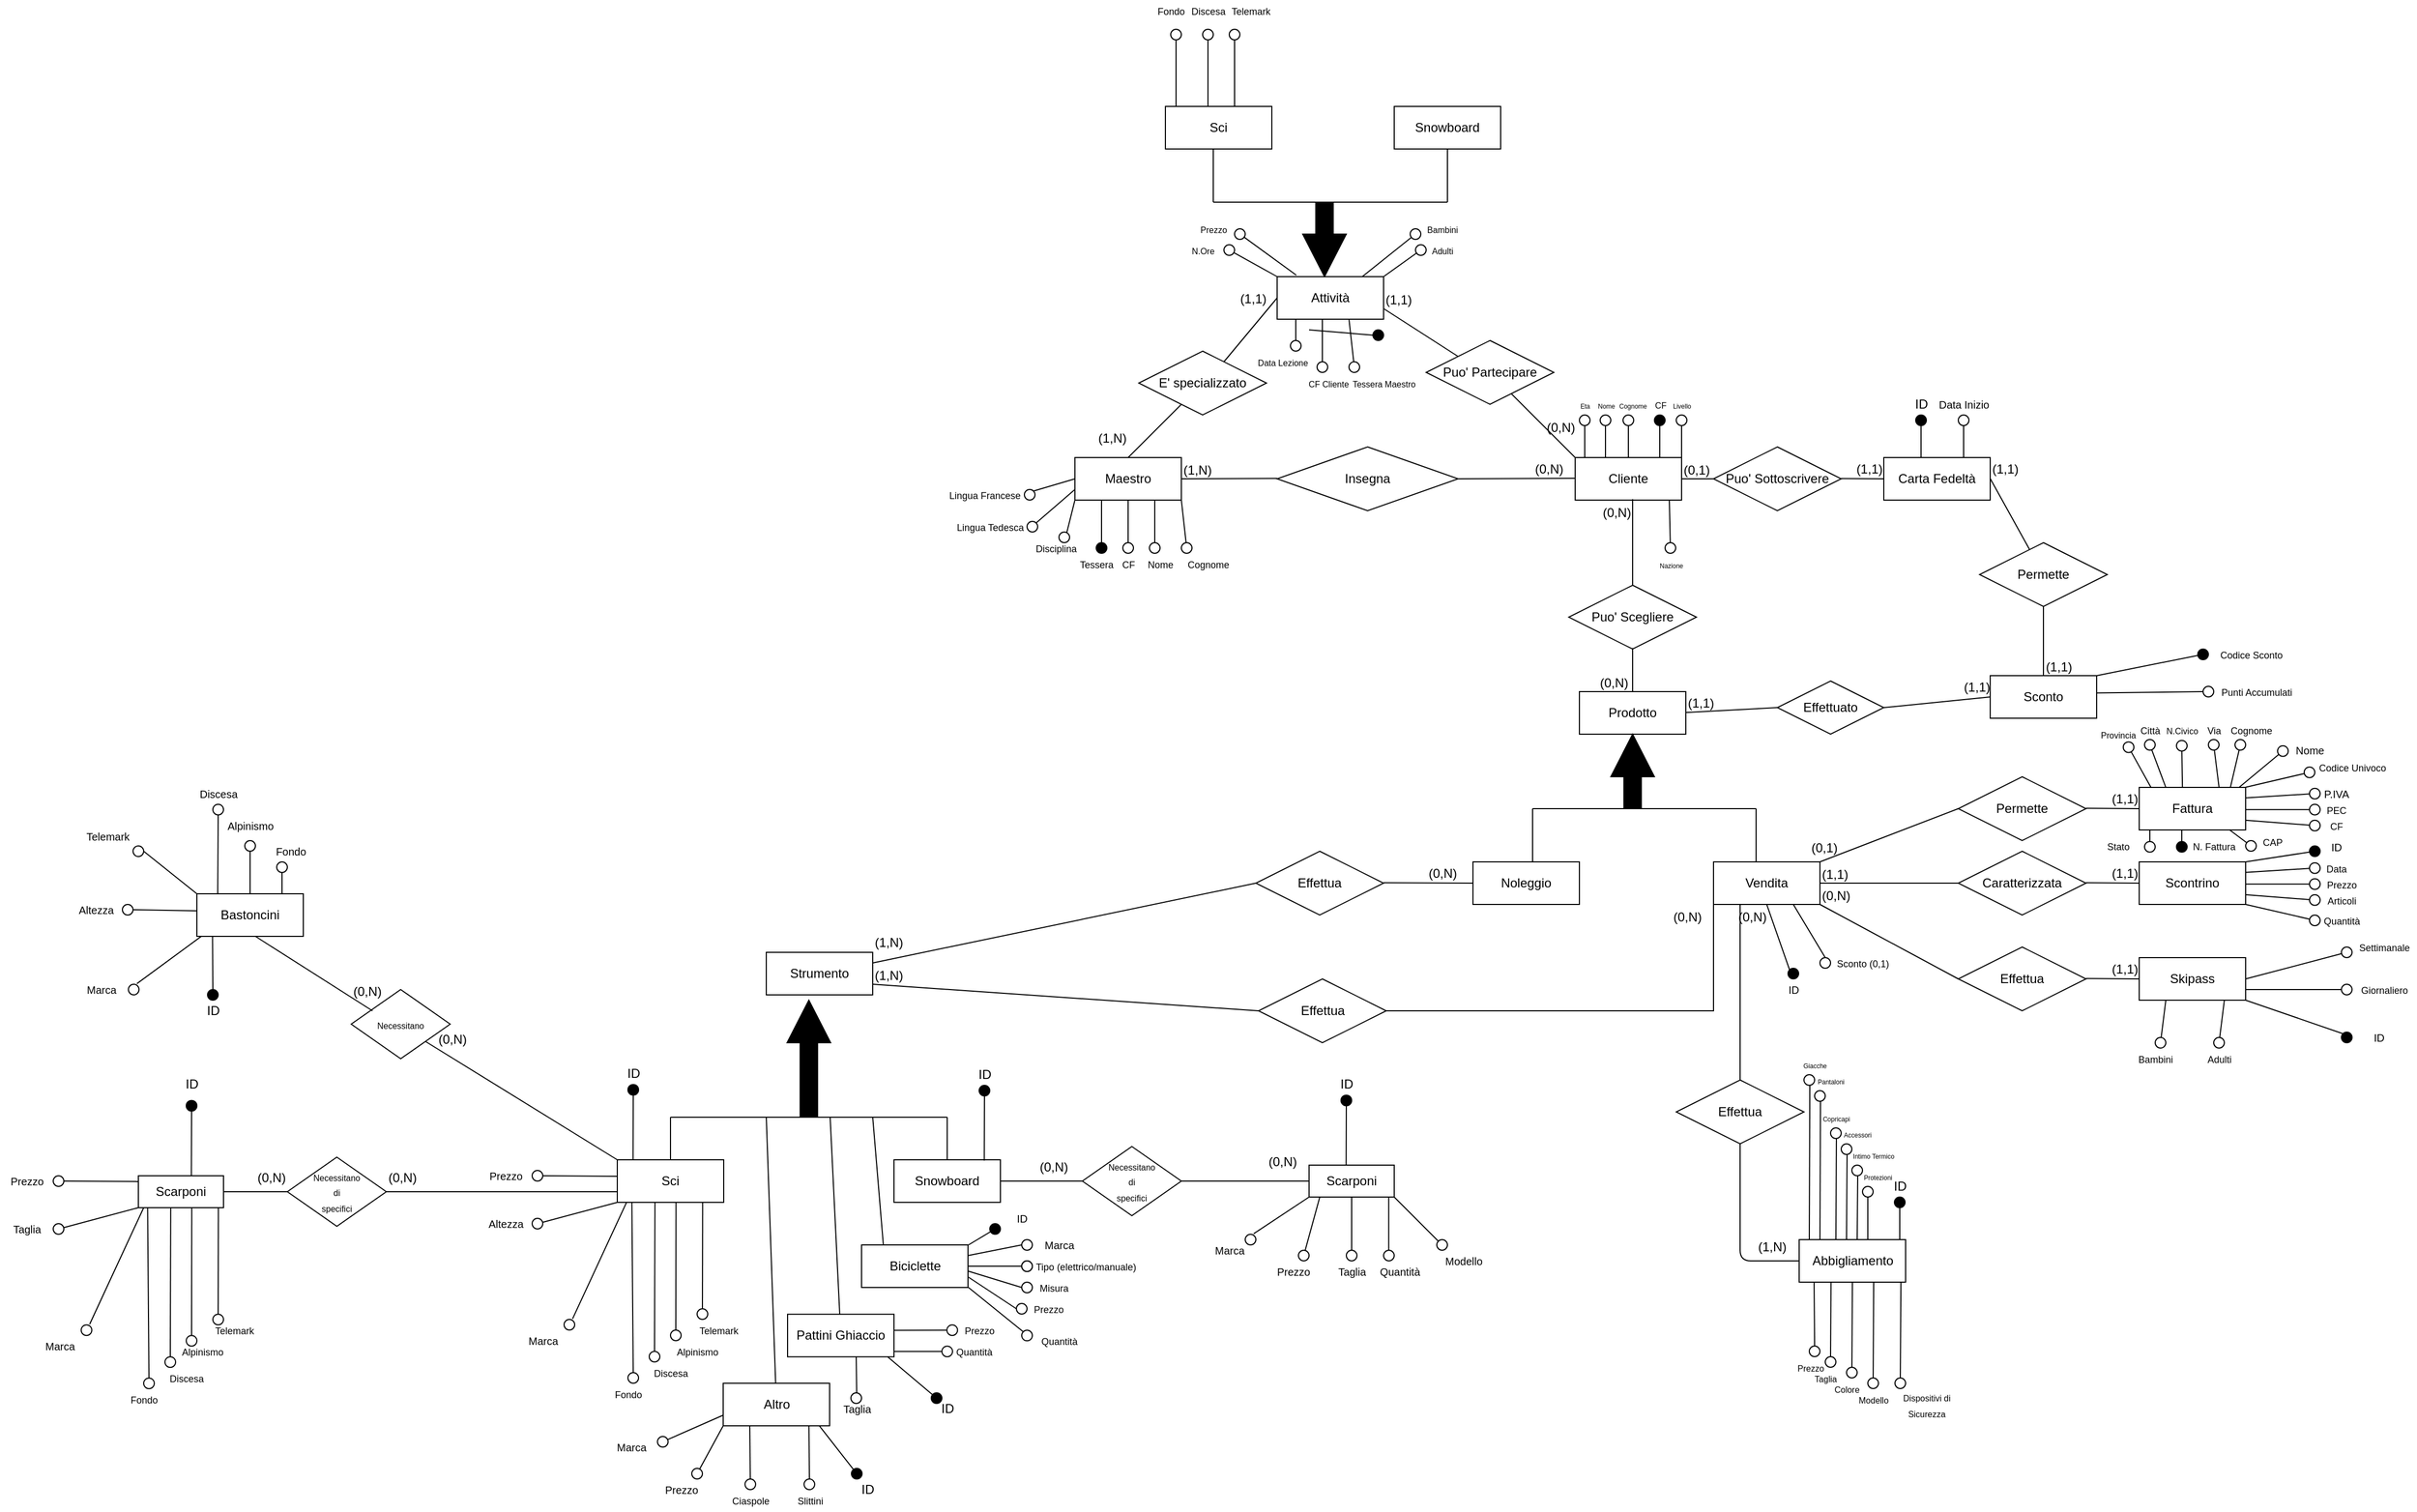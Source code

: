 <mxfile version="13.9.9" type="device"><diagram id="wf9xcVux73FIRyJsLam2" name="Pagina-1"><mxGraphModel dx="3117" dy="2015" grid="1" gridSize="10" guides="1" tooltips="1" connect="1" arrows="1" fold="1" page="1" pageScale="1" pageWidth="827" pageHeight="1169" math="0" shadow="0"><root><mxCell id="0"/><mxCell id="1" parent="0"/><mxCell id="1IvID8F-Y9WvDcMJjTcS-2" value="Cliente" style="whiteSpace=wrap;html=1;align=center;" parent="1" vertex="1"><mxGeometry x="360" y="290" width="100" height="40" as="geometry"/></mxCell><mxCell id="1IvID8F-Y9WvDcMJjTcS-3" value="Carta Fedeltà" style="whiteSpace=wrap;html=1;align=center;" parent="1" vertex="1"><mxGeometry x="650" y="290" width="100" height="40" as="geometry"/></mxCell><mxCell id="1IvID8F-Y9WvDcMJjTcS-5" value="Puo' Sottoscrivere" style="shape=rhombus;perimeter=rhombusPerimeter;whiteSpace=wrap;html=1;align=center;" parent="1" vertex="1"><mxGeometry x="490" y="280" width="120" height="60" as="geometry"/></mxCell><mxCell id="1IvID8F-Y9WvDcMJjTcS-7" value="" style="endArrow=none;html=1;rounded=0;entryX=0;entryY=0.5;entryDx=0;entryDy=0;" parent="1" target="1IvID8F-Y9WvDcMJjTcS-5" edge="1"><mxGeometry relative="1" as="geometry"><mxPoint x="460" y="310" as="sourcePoint"/><mxPoint x="620" y="310" as="targetPoint"/></mxGeometry></mxCell><mxCell id="1IvID8F-Y9WvDcMJjTcS-8" value="(0,1)" style="resizable=0;html=1;align=left;verticalAlign=bottom;" parent="1IvID8F-Y9WvDcMJjTcS-7" connectable="0" vertex="1"><mxGeometry x="-1" relative="1" as="geometry"/></mxCell><mxCell id="1IvID8F-Y9WvDcMJjTcS-10" value="" style="endArrow=none;html=1;rounded=0;entryX=0;entryY=0.5;entryDx=0;entryDy=0;" parent="1" target="1IvID8F-Y9WvDcMJjTcS-3" edge="1"><mxGeometry relative="1" as="geometry"><mxPoint x="610" y="309.71" as="sourcePoint"/><mxPoint x="640" y="309.71" as="targetPoint"/></mxGeometry></mxCell><mxCell id="1IvID8F-Y9WvDcMJjTcS-12" value="(1,1)" style="resizable=0;html=1;align=right;verticalAlign=bottom;" parent="1IvID8F-Y9WvDcMJjTcS-10" connectable="0" vertex="1"><mxGeometry x="1" relative="1" as="geometry"/></mxCell><mxCell id="1IvID8F-Y9WvDcMJjTcS-13" value="" style="endArrow=none;html=1;rounded=0;" parent="1" target="1IvID8F-Y9WvDcMJjTcS-16" edge="1"><mxGeometry relative="1" as="geometry"><mxPoint x="750" y="309.71" as="sourcePoint"/><mxPoint x="790" y="310" as="targetPoint"/></mxGeometry></mxCell><mxCell id="1IvID8F-Y9WvDcMJjTcS-14" value="(1,1)" style="resizable=0;html=1;align=left;verticalAlign=bottom;" parent="1IvID8F-Y9WvDcMJjTcS-13" connectable="0" vertex="1"><mxGeometry x="-1" relative="1" as="geometry"/></mxCell><mxCell id="1IvID8F-Y9WvDcMJjTcS-16" value="Permette" style="shape=rhombus;perimeter=rhombusPerimeter;whiteSpace=wrap;html=1;align=center;" parent="1" vertex="1"><mxGeometry x="740" y="370" width="120" height="60" as="geometry"/></mxCell><mxCell id="1IvID8F-Y9WvDcMJjTcS-17" value="" style="endArrow=none;html=1;rounded=0;exitX=0.5;exitY=1;exitDx=0;exitDy=0;entryX=0.5;entryY=0;entryDx=0;entryDy=0;" parent="1" source="1IvID8F-Y9WvDcMJjTcS-16" target="1IvID8F-Y9WvDcMJjTcS-20" edge="1"><mxGeometry relative="1" as="geometry"><mxPoint x="930" y="309.71" as="sourcePoint"/><mxPoint x="980" y="310" as="targetPoint"/></mxGeometry></mxCell><mxCell id="1IvID8F-Y9WvDcMJjTcS-19" value="(1,1)" style="resizable=0;html=1;align=right;verticalAlign=bottom;" parent="1IvID8F-Y9WvDcMJjTcS-17" connectable="0" vertex="1"><mxGeometry x="1" relative="1" as="geometry"><mxPoint x="27" as="offset"/></mxGeometry></mxCell><mxCell id="1IvID8F-Y9WvDcMJjTcS-20" value="Sconto" style="whiteSpace=wrap;html=1;align=center;" parent="1" vertex="1"><mxGeometry x="750" y="495" width="100" height="40" as="geometry"/></mxCell><mxCell id="1IvID8F-Y9WvDcMJjTcS-21" value="" style="endArrow=none;html=1;rounded=0;" parent="1" target="1IvID8F-Y9WvDcMJjTcS-24" edge="1"><mxGeometry relative="1" as="geometry"><mxPoint x="414" y="329.17" as="sourcePoint"/><mxPoint x="414" y="390" as="targetPoint"/></mxGeometry></mxCell><mxCell id="1IvID8F-Y9WvDcMJjTcS-22" value="(0,N)" style="resizable=0;html=1;align=left;verticalAlign=bottom;" parent="1IvID8F-Y9WvDcMJjTcS-21" connectable="0" vertex="1"><mxGeometry x="-1" relative="1" as="geometry"><mxPoint x="-30.5" y="20.83" as="offset"/></mxGeometry></mxCell><mxCell id="1IvID8F-Y9WvDcMJjTcS-24" value="Puo' Scegliere" style="shape=rhombus;perimeter=rhombusPerimeter;whiteSpace=wrap;html=1;align=center;" parent="1" vertex="1"><mxGeometry x="354" y="410" width="120" height="60" as="geometry"/></mxCell><mxCell id="1IvID8F-Y9WvDcMJjTcS-26" value="" style="endArrow=none;html=1;rounded=0;" parent="1" edge="1"><mxGeometry relative="1" as="geometry"><mxPoint x="414" y="469.17" as="sourcePoint"/><mxPoint x="414" y="510" as="targetPoint"/></mxGeometry></mxCell><mxCell id="1IvID8F-Y9WvDcMJjTcS-28" value="(0,N)" style="resizable=0;html=1;align=right;verticalAlign=bottom;" parent="1IvID8F-Y9WvDcMJjTcS-26" connectable="0" vertex="1"><mxGeometry x="1" relative="1" as="geometry"><mxPoint x="-4" as="offset"/></mxGeometry></mxCell><mxCell id="1IvID8F-Y9WvDcMJjTcS-29" value="Prodotto" style="whiteSpace=wrap;html=1;align=center;" parent="1" vertex="1"><mxGeometry x="364" y="510" width="100" height="40" as="geometry"/></mxCell><mxCell id="1IvID8F-Y9WvDcMJjTcS-30" value="" style="html=1;shadow=0;dashed=0;align=center;verticalAlign=middle;shape=mxgraph.arrows2.arrow;dy=0.6;dx=40;direction=north;notch=0;fillColor=#000000;" parent="1" vertex="1"><mxGeometry x="393.5" y="550" width="41" height="70" as="geometry"/></mxCell><mxCell id="1IvID8F-Y9WvDcMJjTcS-31" style="edgeStyle=orthogonalEdgeStyle;rounded=0;orthogonalLoop=1;jettySize=auto;html=1;exitX=0;exitY=0.5;exitDx=0;exitDy=0;exitPerimeter=0;" parent="1" source="1IvID8F-Y9WvDcMJjTcS-30" target="1IvID8F-Y9WvDcMJjTcS-30" edge="1"><mxGeometry relative="1" as="geometry"/></mxCell><mxCell id="1IvID8F-Y9WvDcMJjTcS-33" value="" style="endArrow=none;html=1;" parent="1" edge="1"><mxGeometry width="50" height="50" relative="1" as="geometry"><mxPoint x="320" y="620" as="sourcePoint"/><mxPoint x="530" y="620" as="targetPoint"/></mxGeometry></mxCell><mxCell id="1IvID8F-Y9WvDcMJjTcS-34" value="" style="endArrow=none;html=1;" parent="1" edge="1"><mxGeometry width="50" height="50" relative="1" as="geometry"><mxPoint x="320" y="670" as="sourcePoint"/><mxPoint x="320" y="620" as="targetPoint"/></mxGeometry></mxCell><mxCell id="1IvID8F-Y9WvDcMJjTcS-35" value="" style="endArrow=none;html=1;" parent="1" edge="1"><mxGeometry width="50" height="50" relative="1" as="geometry"><mxPoint x="530" y="670" as="sourcePoint"/><mxPoint x="530" y="620" as="targetPoint"/></mxGeometry></mxCell><mxCell id="1IvID8F-Y9WvDcMJjTcS-36" value="Noleggio" style="whiteSpace=wrap;html=1;align=center;fillColor=#FFFFFF;" parent="1" vertex="1"><mxGeometry x="264" y="670" width="100" height="40" as="geometry"/></mxCell><mxCell id="1IvID8F-Y9WvDcMJjTcS-37" value="Vendita" style="whiteSpace=wrap;html=1;align=center;fillColor=#FFFFFF;" parent="1" vertex="1"><mxGeometry x="490" y="670" width="100" height="40" as="geometry"/></mxCell><mxCell id="1IvID8F-Y9WvDcMJjTcS-38" value="Permette" style="shape=rhombus;perimeter=rhombusPerimeter;whiteSpace=wrap;html=1;align=center;fillColor=#FFFFFF;" parent="1" vertex="1"><mxGeometry x="720" y="590" width="120" height="60" as="geometry"/></mxCell><mxCell id="1IvID8F-Y9WvDcMJjTcS-39" value="Caratterizzata" style="shape=rhombus;perimeter=rhombusPerimeter;whiteSpace=wrap;html=1;align=center;fillColor=#FFFFFF;" parent="1" vertex="1"><mxGeometry x="720" y="660" width="120" height="60" as="geometry"/></mxCell><mxCell id="1IvID8F-Y9WvDcMJjTcS-40" value="Effettua" style="shape=rhombus;perimeter=rhombusPerimeter;whiteSpace=wrap;html=1;align=center;fillColor=#FFFFFF;" parent="1" vertex="1"><mxGeometry x="720" y="750" width="120" height="60" as="geometry"/></mxCell><mxCell id="1IvID8F-Y9WvDcMJjTcS-41" value="" style="endArrow=none;html=1;rounded=0;entryX=0;entryY=0.5;entryDx=0;entryDy=0;exitX=1;exitY=0;exitDx=0;exitDy=0;" parent="1" source="1IvID8F-Y9WvDcMJjTcS-37" target="1IvID8F-Y9WvDcMJjTcS-38" edge="1"><mxGeometry relative="1" as="geometry"><mxPoint x="590" y="690" as="sourcePoint"/><mxPoint x="750" y="690" as="targetPoint"/></mxGeometry></mxCell><mxCell id="1IvID8F-Y9WvDcMJjTcS-42" value="(0,1)" style="resizable=0;html=1;align=left;verticalAlign=bottom;" parent="1IvID8F-Y9WvDcMJjTcS-41" connectable="0" vertex="1"><mxGeometry x="-1" relative="1" as="geometry"><mxPoint x="-10" y="-5" as="offset"/></mxGeometry></mxCell><mxCell id="1IvID8F-Y9WvDcMJjTcS-44" value="" style="endArrow=none;html=1;rounded=0;entryX=0;entryY=0.5;entryDx=0;entryDy=0;exitX=1;exitY=0.5;exitDx=0;exitDy=0;" parent="1" source="1IvID8F-Y9WvDcMJjTcS-37" target="1IvID8F-Y9WvDcMJjTcS-39" edge="1"><mxGeometry relative="1" as="geometry"><mxPoint x="590" y="700" as="sourcePoint"/><mxPoint x="750" y="700" as="targetPoint"/><Array as="points"><mxPoint x="650" y="690"/></Array></mxGeometry></mxCell><mxCell id="1IvID8F-Y9WvDcMJjTcS-45" value="(1,1)" style="resizable=0;html=1;align=left;verticalAlign=bottom;" parent="1IvID8F-Y9WvDcMJjTcS-44" connectable="0" vertex="1"><mxGeometry x="-1" relative="1" as="geometry"/></mxCell><mxCell id="1IvID8F-Y9WvDcMJjTcS-47" value="" style="endArrow=none;html=1;rounded=0;entryX=0;entryY=0.5;entryDx=0;entryDy=0;" parent="1" target="1IvID8F-Y9WvDcMJjTcS-40" edge="1"><mxGeometry relative="1" as="geometry"><mxPoint x="590" y="710" as="sourcePoint"/><mxPoint x="750" y="710" as="targetPoint"/></mxGeometry></mxCell><mxCell id="1IvID8F-Y9WvDcMJjTcS-48" value="(0,N)" style="resizable=0;html=1;align=left;verticalAlign=bottom;" parent="1IvID8F-Y9WvDcMJjTcS-47" connectable="0" vertex="1"><mxGeometry x="-1" relative="1" as="geometry"/></mxCell><mxCell id="1IvID8F-Y9WvDcMJjTcS-50" value="" style="endArrow=none;html=1;rounded=0;entryX=0;entryY=0.5;entryDx=0;entryDy=0;" parent="1" target="1IvID8F-Y9WvDcMJjTcS-59" edge="1"><mxGeometry relative="1" as="geometry"><mxPoint x="840" y="619.58" as="sourcePoint"/><mxPoint x="900" y="620" as="targetPoint"/></mxGeometry></mxCell><mxCell id="1IvID8F-Y9WvDcMJjTcS-52" value="(1,1)" style="resizable=0;html=1;align=right;verticalAlign=bottom;" parent="1IvID8F-Y9WvDcMJjTcS-50" connectable="0" vertex="1"><mxGeometry x="1" relative="1" as="geometry"/></mxCell><mxCell id="1IvID8F-Y9WvDcMJjTcS-53" value="" style="endArrow=none;html=1;rounded=0;" parent="1" edge="1"><mxGeometry relative="1" as="geometry"><mxPoint x="840" y="689.58" as="sourcePoint"/><mxPoint x="890" y="690" as="targetPoint"/></mxGeometry></mxCell><mxCell id="1IvID8F-Y9WvDcMJjTcS-55" value="(1,1)" style="resizable=0;html=1;align=right;verticalAlign=bottom;" parent="1IvID8F-Y9WvDcMJjTcS-53" connectable="0" vertex="1"><mxGeometry x="1" relative="1" as="geometry"/></mxCell><mxCell id="1IvID8F-Y9WvDcMJjTcS-56" value="" style="endArrow=none;html=1;rounded=0;" parent="1" edge="1"><mxGeometry relative="1" as="geometry"><mxPoint x="840" y="779.58" as="sourcePoint"/><mxPoint x="890" y="780" as="targetPoint"/></mxGeometry></mxCell><mxCell id="1IvID8F-Y9WvDcMJjTcS-57" value="" style="resizable=0;html=1;align=left;verticalAlign=bottom;" parent="1IvID8F-Y9WvDcMJjTcS-56" connectable="0" vertex="1"><mxGeometry x="-1" relative="1" as="geometry"/></mxCell><mxCell id="1IvID8F-Y9WvDcMJjTcS-58" value="(1,1)" style="resizable=0;html=1;align=right;verticalAlign=bottom;" parent="1IvID8F-Y9WvDcMJjTcS-56" connectable="0" vertex="1"><mxGeometry x="1" relative="1" as="geometry"/></mxCell><mxCell id="1IvID8F-Y9WvDcMJjTcS-59" value="Fattura" style="whiteSpace=wrap;html=1;align=center;fillColor=#FFFFFF;" parent="1" vertex="1"><mxGeometry x="890" y="600" width="100" height="40" as="geometry"/></mxCell><mxCell id="1IvID8F-Y9WvDcMJjTcS-60" value="Scontrino" style="whiteSpace=wrap;html=1;align=center;fillColor=#FFFFFF;" parent="1" vertex="1"><mxGeometry x="890" y="670" width="100" height="40" as="geometry"/></mxCell><mxCell id="1IvID8F-Y9WvDcMJjTcS-61" value="Skipass" style="whiteSpace=wrap;html=1;align=center;fillColor=#FFFFFF;" parent="1" vertex="1"><mxGeometry x="890" y="760" width="100" height="40" as="geometry"/></mxCell><mxCell id="1IvID8F-Y9WvDcMJjTcS-62" value="Effettuato" style="shape=rhombus;perimeter=rhombusPerimeter;whiteSpace=wrap;html=1;align=center;fillColor=#FFFFFF;" parent="1" vertex="1"><mxGeometry x="550" y="500" width="100" height="50" as="geometry"/></mxCell><mxCell id="1IvID8F-Y9WvDcMJjTcS-63" value="" style="endArrow=none;html=1;rounded=0;entryX=0;entryY=0.5;entryDx=0;entryDy=0;" parent="1" target="1IvID8F-Y9WvDcMJjTcS-62" edge="1"><mxGeometry relative="1" as="geometry"><mxPoint x="464" y="529.58" as="sourcePoint"/><mxPoint x="624" y="529.58" as="targetPoint"/></mxGeometry></mxCell><mxCell id="1IvID8F-Y9WvDcMJjTcS-64" value="(1,1)" style="resizable=0;html=1;align=left;verticalAlign=bottom;" parent="1IvID8F-Y9WvDcMJjTcS-63" connectable="0" vertex="1"><mxGeometry x="-1" relative="1" as="geometry"/></mxCell><mxCell id="1IvID8F-Y9WvDcMJjTcS-66" value="" style="endArrow=none;html=1;rounded=0;entryX=0;entryY=0.5;entryDx=0;entryDy=0;exitX=1;exitY=0.5;exitDx=0;exitDy=0;" parent="1" source="1IvID8F-Y9WvDcMJjTcS-62" target="1IvID8F-Y9WvDcMJjTcS-20" edge="1"><mxGeometry relative="1" as="geometry"><mxPoint x="610" y="514.58" as="sourcePoint"/><mxPoint x="656" y="500" as="targetPoint"/></mxGeometry></mxCell><mxCell id="1IvID8F-Y9WvDcMJjTcS-68" value="(1,1)" style="resizable=0;html=1;align=right;verticalAlign=bottom;" parent="1IvID8F-Y9WvDcMJjTcS-66" connectable="0" vertex="1"><mxGeometry x="1" relative="1" as="geometry"/></mxCell><mxCell id="1IvID8F-Y9WvDcMJjTcS-69" value="Effettua" style="shape=rhombus;perimeter=rhombusPerimeter;whiteSpace=wrap;html=1;align=center;fillColor=#FFFFFF;" parent="1" vertex="1"><mxGeometry x="60" y="660" width="120" height="60" as="geometry"/></mxCell><mxCell id="1IvID8F-Y9WvDcMJjTcS-70" value="Effettua" style="shape=rhombus;perimeter=rhombusPerimeter;whiteSpace=wrap;html=1;align=center;fillColor=#FFFFFF;" parent="1" vertex="1"><mxGeometry x="62.5" y="780" width="120" height="60" as="geometry"/></mxCell><mxCell id="1IvID8F-Y9WvDcMJjTcS-71" value="" style="endArrow=none;html=1;rounded=0;entryX=1;entryY=0.5;entryDx=0;entryDy=0;exitX=0;exitY=1;exitDx=0;exitDy=0;" parent="1" target="1IvID8F-Y9WvDcMJjTcS-70" edge="1" source="1IvID8F-Y9WvDcMJjTcS-37"><mxGeometry relative="1" as="geometry"><mxPoint x="530" y="710" as="sourcePoint"/><mxPoint x="690" y="710" as="targetPoint"/><Array as="points"><mxPoint x="490" y="810"/></Array></mxGeometry></mxCell><mxCell id="1IvID8F-Y9WvDcMJjTcS-73" value="(0,N)" style="resizable=0;html=1;align=right;verticalAlign=bottom;" parent="1IvID8F-Y9WvDcMJjTcS-71" connectable="0" vertex="1"><mxGeometry x="1" relative="1" as="geometry"><mxPoint x="297.06" y="-80" as="offset"/></mxGeometry></mxCell><mxCell id="1IvID8F-Y9WvDcMJjTcS-74" value="" style="endArrow=none;html=1;rounded=0;entryX=0;entryY=0.5;entryDx=0;entryDy=0;" parent="1" target="1IvID8F-Y9WvDcMJjTcS-36" edge="1"><mxGeometry relative="1" as="geometry"><mxPoint x="180" y="689.58" as="sourcePoint"/><mxPoint x="260" y="690" as="targetPoint"/></mxGeometry></mxCell><mxCell id="1IvID8F-Y9WvDcMJjTcS-76" value="(0,N)" style="resizable=0;html=1;align=right;verticalAlign=bottom;" parent="1IvID8F-Y9WvDcMJjTcS-74" connectable="0" vertex="1"><mxGeometry x="1" relative="1" as="geometry"><mxPoint x="-14.17" as="offset"/></mxGeometry></mxCell><mxCell id="1IvID8F-Y9WvDcMJjTcS-77" value="" style="endArrow=none;html=1;rounded=0;entryX=0;entryY=0.5;entryDx=0;entryDy=0;exitX=1;exitY=0.25;exitDx=0;exitDy=0;" parent="1" target="1IvID8F-Y9WvDcMJjTcS-69" edge="1" source="1IvID8F-Y9WvDcMJjTcS-90"><mxGeometry relative="1" as="geometry"><mxPoint x="-50" y="730.42" as="sourcePoint"/><mxPoint x="50" y="700" as="targetPoint"/></mxGeometry></mxCell><mxCell id="1IvID8F-Y9WvDcMJjTcS-78" value="(1,N)" style="resizable=0;html=1;align=left;verticalAlign=bottom;" parent="1IvID8F-Y9WvDcMJjTcS-77" connectable="0" vertex="1"><mxGeometry x="-1" relative="1" as="geometry"><mxPoint y="-10.42" as="offset"/></mxGeometry></mxCell><mxCell id="1IvID8F-Y9WvDcMJjTcS-80" value="" style="endArrow=none;html=1;rounded=0;exitX=1;exitY=0.75;exitDx=0;exitDy=0;entryX=0;entryY=0.5;entryDx=0;entryDy=0;" parent="1" edge="1" target="1IvID8F-Y9WvDcMJjTcS-70" source="1IvID8F-Y9WvDcMJjTcS-90"><mxGeometry relative="1" as="geometry"><mxPoint x="-50" y="750" as="sourcePoint"/><mxPoint x="60" y="789.58" as="targetPoint"/></mxGeometry></mxCell><mxCell id="1IvID8F-Y9WvDcMJjTcS-81" value="(1,N)" style="resizable=0;html=1;align=left;verticalAlign=bottom;" parent="1IvID8F-Y9WvDcMJjTcS-80" connectable="0" vertex="1"><mxGeometry x="-1" relative="1" as="geometry"/></mxCell><mxCell id="1IvID8F-Y9WvDcMJjTcS-89" value="Abbigliamento" style="whiteSpace=wrap;html=1;align=center;fillColor=#FFFFFF;" parent="1" vertex="1"><mxGeometry x="570.5" y="1025" width="100" height="40" as="geometry"/></mxCell><mxCell id="1IvID8F-Y9WvDcMJjTcS-90" value="Strumento" style="whiteSpace=wrap;html=1;align=center;fillColor=#FFFFFF;" parent="1" vertex="1"><mxGeometry x="-400" y="755" width="100" height="40" as="geometry"/></mxCell><mxCell id="1IvID8F-Y9WvDcMJjTcS-91" value="Snowboard" style="whiteSpace=wrap;html=1;align=center;fillColor=#FFFFFF;" parent="1" vertex="1"><mxGeometry x="-280" y="950" width="100" height="40" as="geometry"/></mxCell><mxCell id="1IvID8F-Y9WvDcMJjTcS-92" value="Sci" style="whiteSpace=wrap;html=1;align=center;fillColor=#FFFFFF;" parent="1" vertex="1"><mxGeometry x="-540" y="950" width="100" height="40" as="geometry"/></mxCell><mxCell id="1IvID8F-Y9WvDcMJjTcS-96" value="" style="endArrow=none;html=1;" parent="1" source="1IvID8F-Y9WvDcMJjTcS-91" edge="1"><mxGeometry width="50" height="50" relative="1" as="geometry"><mxPoint x="-450" y="1090" as="sourcePoint"/><mxPoint x="-230" y="910" as="targetPoint"/></mxGeometry></mxCell><mxCell id="1IvID8F-Y9WvDcMJjTcS-97" value="" style="endArrow=none;html=1;" parent="1" edge="1"><mxGeometry width="50" height="50" relative="1" as="geometry"><mxPoint x="-490" y="910" as="sourcePoint"/><mxPoint x="-230" y="910" as="targetPoint"/></mxGeometry></mxCell><mxCell id="1IvID8F-Y9WvDcMJjTcS-98" value="" style="endArrow=none;html=1;exitX=0.5;exitY=0;exitDx=0;exitDy=0;" parent="1" source="1IvID8F-Y9WvDcMJjTcS-92" edge="1"><mxGeometry width="50" height="50" relative="1" as="geometry"><mxPoint x="-490" y="940" as="sourcePoint"/><mxPoint x="-490" y="910" as="targetPoint"/></mxGeometry></mxCell><mxCell id="1IvID8F-Y9WvDcMJjTcS-99" value="" style="html=1;shadow=0;dashed=0;align=center;verticalAlign=middle;shape=mxgraph.arrows2.arrow;dy=0.6;dx=40;direction=north;notch=0;fillColor=#000000;rotation=0;" parent="1" vertex="1"><mxGeometry x="-380.5" y="800" width="41" height="110" as="geometry"/></mxCell><mxCell id="1IvID8F-Y9WvDcMJjTcS-100" value="Attività" style="whiteSpace=wrap;html=1;align=center;fillColor=#FFFFFF;" parent="1" vertex="1"><mxGeometry x="80" y="120" width="100" height="40" as="geometry"/></mxCell><mxCell id="1IvID8F-Y9WvDcMJjTcS-101" value="Puo' Partecipare" style="shape=rhombus;perimeter=rhombusPerimeter;whiteSpace=wrap;html=1;align=center;fillColor=#FFFFFF;" parent="1" vertex="1"><mxGeometry x="220" y="180" width="120" height="60" as="geometry"/></mxCell><mxCell id="1IvID8F-Y9WvDcMJjTcS-102" value="" style="endArrow=none;html=1;rounded=0;entryX=0;entryY=0;entryDx=0;entryDy=0;" parent="1" source="1IvID8F-Y9WvDcMJjTcS-101" target="1IvID8F-Y9WvDcMJjTcS-2" edge="1"><mxGeometry relative="1" as="geometry"><mxPoint x="314" y="230" as="sourcePoint"/><mxPoint x="474" y="230" as="targetPoint"/></mxGeometry></mxCell><mxCell id="1IvID8F-Y9WvDcMJjTcS-104" value="(0,N)" style="resizable=0;html=1;align=right;verticalAlign=bottom;" parent="1IvID8F-Y9WvDcMJjTcS-102" connectable="0" vertex="1"><mxGeometry x="1" relative="1" as="geometry"><mxPoint x="-0.1" y="-20.1" as="offset"/></mxGeometry></mxCell><mxCell id="1IvID8F-Y9WvDcMJjTcS-105" value="" style="endArrow=none;html=1;rounded=0;entryX=0;entryY=0;entryDx=0;entryDy=0;" parent="1" target="1IvID8F-Y9WvDcMJjTcS-101" edge="1"><mxGeometry relative="1" as="geometry"><mxPoint x="180" y="150" as="sourcePoint"/><mxPoint x="340" y="150" as="targetPoint"/></mxGeometry></mxCell><mxCell id="1IvID8F-Y9WvDcMJjTcS-106" value="(1,1)" style="resizable=0;html=1;align=left;verticalAlign=bottom;" parent="1IvID8F-Y9WvDcMJjTcS-105" connectable="0" vertex="1"><mxGeometry x="-1" relative="1" as="geometry"/></mxCell><mxCell id="1IvID8F-Y9WvDcMJjTcS-114" value="" style="endArrow=none;html=1;rounded=0;exitX=1;exitY=0.5;exitDx=0;exitDy=0;" parent="1" source="1IvID8F-Y9WvDcMJjTcS-117" edge="1"><mxGeometry relative="1" as="geometry"><mxPoint x="200" y="309.5" as="sourcePoint"/><mxPoint x="360" y="309.5" as="targetPoint"/></mxGeometry></mxCell><mxCell id="1IvID8F-Y9WvDcMJjTcS-116" value="(0,N)" style="resizable=0;html=1;align=right;verticalAlign=bottom;" parent="1IvID8F-Y9WvDcMJjTcS-114" connectable="0" vertex="1"><mxGeometry x="1" relative="1" as="geometry"><mxPoint x="-10" as="offset"/></mxGeometry></mxCell><mxCell id="1IvID8F-Y9WvDcMJjTcS-117" value="Insegna" style="shape=rhombus;perimeter=rhombusPerimeter;whiteSpace=wrap;html=1;align=center;fillColor=#FFFFFF;" parent="1" vertex="1"><mxGeometry x="80" y="280" width="170" height="60" as="geometry"/></mxCell><mxCell id="1IvID8F-Y9WvDcMJjTcS-118" value="" style="endArrow=none;html=1;rounded=0;" parent="1" edge="1"><mxGeometry relative="1" as="geometry"><mxPoint x="-10" y="310" as="sourcePoint"/><mxPoint x="80" y="309.66" as="targetPoint"/></mxGeometry></mxCell><mxCell id="1IvID8F-Y9WvDcMJjTcS-119" value="(1,N)" style="resizable=0;html=1;align=left;verticalAlign=bottom;" parent="1IvID8F-Y9WvDcMJjTcS-118" connectable="0" vertex="1"><mxGeometry x="-1" relative="1" as="geometry"/></mxCell><mxCell id="1IvID8F-Y9WvDcMJjTcS-121" value="Maestro" style="whiteSpace=wrap;html=1;align=center;fillColor=#FFFFFF;" parent="1" vertex="1"><mxGeometry x="-110" y="290" width="100" height="40" as="geometry"/></mxCell><mxCell id="1IvID8F-Y9WvDcMJjTcS-122" value="" style="endArrow=none;html=1;rounded=0;exitX=0.5;exitY=0;exitDx=0;exitDy=0;" parent="1" source="1IvID8F-Y9WvDcMJjTcS-121" target="1IvID8F-Y9WvDcMJjTcS-125" edge="1"><mxGeometry relative="1" as="geometry"><mxPoint x="20" y="250" as="sourcePoint"/><mxPoint y="230" as="targetPoint"/></mxGeometry></mxCell><mxCell id="1IvID8F-Y9WvDcMJjTcS-123" value="(1,N)" style="resizable=0;html=1;align=left;verticalAlign=bottom;" parent="1IvID8F-Y9WvDcMJjTcS-122" connectable="0" vertex="1"><mxGeometry x="-1" relative="1" as="geometry"><mxPoint x="-30" y="-10" as="offset"/></mxGeometry></mxCell><mxCell id="1IvID8F-Y9WvDcMJjTcS-125" value="E' specializzato" style="shape=rhombus;perimeter=rhombusPerimeter;whiteSpace=wrap;html=1;align=center;fillColor=#FFFFFF;" parent="1" vertex="1"><mxGeometry x="-50" y="190" width="120" height="60" as="geometry"/></mxCell><mxCell id="1IvID8F-Y9WvDcMJjTcS-126" value="" style="endArrow=none;html=1;rounded=0;entryX=0;entryY=0.5;entryDx=0;entryDy=0;" parent="1" target="1IvID8F-Y9WvDcMJjTcS-100" edge="1"><mxGeometry relative="1" as="geometry"><mxPoint x="30" y="200" as="sourcePoint"/><mxPoint x="190" y="200" as="targetPoint"/></mxGeometry></mxCell><mxCell id="1IvID8F-Y9WvDcMJjTcS-128" value="(1,1)" style="resizable=0;html=1;align=right;verticalAlign=bottom;" parent="1IvID8F-Y9WvDcMJjTcS-126" connectable="0" vertex="1"><mxGeometry x="1" relative="1" as="geometry"><mxPoint x="-9.89" y="9.87" as="offset"/></mxGeometry></mxCell><mxCell id="FNM6wczRLW-ejztTXHmb-5" value="" style="endArrow=none;html=1;" parent="1" target="FNM6wczRLW-ejztTXHmb-6" edge="1"><mxGeometry width="50" height="50" relative="1" as="geometry"><mxPoint x="369" y="290" as="sourcePoint"/><mxPoint x="369" y="250" as="targetPoint"/></mxGeometry></mxCell><mxCell id="FNM6wczRLW-ejztTXHmb-6" value="" style="ellipse;whiteSpace=wrap;html=1;aspect=fixed;fillColor=#FFFFFF;" parent="1" vertex="1"><mxGeometry x="364" y="250" width="10" height="10" as="geometry"/></mxCell><mxCell id="FNM6wczRLW-ejztTXHmb-9" value="" style="endArrow=none;html=1;" parent="1" target="FNM6wczRLW-ejztTXHmb-10" edge="1"><mxGeometry width="50" height="50" relative="1" as="geometry"><mxPoint x="388.5" y="290" as="sourcePoint"/><mxPoint x="388.5" y="250" as="targetPoint"/></mxGeometry></mxCell><mxCell id="FNM6wczRLW-ejztTXHmb-10" value="" style="ellipse;whiteSpace=wrap;html=1;aspect=fixed;fillColor=#FFFFFF;" parent="1" vertex="1"><mxGeometry x="383.5" y="250" width="10" height="10" as="geometry"/></mxCell><mxCell id="FNM6wczRLW-ejztTXHmb-13" value="" style="endArrow=none;html=1;" parent="1" target="FNM6wczRLW-ejztTXHmb-14" edge="1"><mxGeometry width="50" height="50" relative="1" as="geometry"><mxPoint x="410" y="290" as="sourcePoint"/><mxPoint x="410" y="250" as="targetPoint"/></mxGeometry></mxCell><mxCell id="FNM6wczRLW-ejztTXHmb-14" value="" style="ellipse;whiteSpace=wrap;html=1;aspect=fixed;fillColor=#FFFFFF;" parent="1" vertex="1"><mxGeometry x="405" y="250" width="10" height="10" as="geometry"/></mxCell><mxCell id="FNM6wczRLW-ejztTXHmb-15" value="" style="endArrow=none;html=1;" parent="1" target="FNM6wczRLW-ejztTXHmb-16" edge="1"><mxGeometry width="50" height="50" relative="1" as="geometry"><mxPoint x="439.5" y="290" as="sourcePoint"/><mxPoint x="439.5" y="250" as="targetPoint"/></mxGeometry></mxCell><mxCell id="FNM6wczRLW-ejztTXHmb-16" value="" style="ellipse;whiteSpace=wrap;html=1;aspect=fixed;fillColor=#000000;" parent="1" vertex="1"><mxGeometry x="434.5" y="250" width="10" height="10" as="geometry"/></mxCell><mxCell id="FNM6wczRLW-ejztTXHmb-17" value="&lt;font style=&quot;font-size: 6px&quot;&gt;Nome&lt;/font&gt;" style="text;html=1;align=center;verticalAlign=middle;resizable=0;points=[];autosize=1;" parent="1" vertex="1"><mxGeometry x="373.5" y="230" width="30" height="20" as="geometry"/></mxCell><mxCell id="FNM6wczRLW-ejztTXHmb-18" value="&lt;font style=&quot;font-size: 6px&quot;&gt;Cognome&lt;/font&gt;" style="text;html=1;align=center;verticalAlign=middle;resizable=0;points=[];autosize=1;" parent="1" vertex="1"><mxGeometry x="394" y="230" width="40" height="20" as="geometry"/></mxCell><mxCell id="FNM6wczRLW-ejztTXHmb-20" value="&lt;font style=&quot;font-size: 6px&quot;&gt;Eta&lt;/font&gt;" style="text;html=1;align=center;verticalAlign=middle;resizable=0;points=[];autosize=1;" parent="1" vertex="1"><mxGeometry x="359" y="230" width="20" height="20" as="geometry"/></mxCell><mxCell id="FNM6wczRLW-ejztTXHmb-21" value="&lt;font style=&quot;font-size: 8px&quot;&gt;CF&lt;/font&gt;" style="text;html=1;align=center;verticalAlign=middle;resizable=0;points=[];autosize=1;" parent="1" vertex="1"><mxGeometry x="425" y="230" width="30" height="20" as="geometry"/></mxCell><mxCell id="FNM6wczRLW-ejztTXHmb-24" value="" style="endArrow=none;html=1;" parent="1" target="FNM6wczRLW-ejztTXHmb-25" edge="1"><mxGeometry width="50" height="50" relative="1" as="geometry"><mxPoint x="460" y="290" as="sourcePoint"/><mxPoint x="460" y="250" as="targetPoint"/></mxGeometry></mxCell><mxCell id="FNM6wczRLW-ejztTXHmb-25" value="" style="ellipse;whiteSpace=wrap;html=1;aspect=fixed;fillColor=#FFFFFF;" parent="1" vertex="1"><mxGeometry x="455" y="250" width="10" height="10" as="geometry"/></mxCell><mxCell id="FNM6wczRLW-ejztTXHmb-26" value="&lt;font style=&quot;font-size: 6px&quot;&gt;Livello&lt;/font&gt;" style="text;html=1;align=center;verticalAlign=middle;resizable=0;points=[];autosize=1;" parent="1" vertex="1"><mxGeometry x="445" y="230" width="30" height="20" as="geometry"/></mxCell><mxCell id="FNM6wczRLW-ejztTXHmb-29" value="&lt;font style=&quot;font-size: 6px&quot;&gt;Nazione&lt;/font&gt;" style="text;html=1;align=center;verticalAlign=middle;resizable=0;points=[];autosize=1;" parent="1" vertex="1"><mxGeometry x="430" y="380" width="40" height="20" as="geometry"/></mxCell><mxCell id="FNM6wczRLW-ejztTXHmb-30" value="" style="endArrow=none;html=1;" parent="1" target="FNM6wczRLW-ejztTXHmb-31" edge="1"><mxGeometry width="50" height="50" relative="1" as="geometry"><mxPoint x="448.5" y="330" as="sourcePoint"/><mxPoint x="449.5" y="370" as="targetPoint"/></mxGeometry></mxCell><mxCell id="FNM6wczRLW-ejztTXHmb-31" value="" style="ellipse;whiteSpace=wrap;html=1;aspect=fixed;fillColor=#FFFFFF;" parent="1" vertex="1"><mxGeometry x="444.5" y="370" width="10" height="10" as="geometry"/></mxCell><mxCell id="FNM6wczRLW-ejztTXHmb-32" value="" style="endArrow=none;html=1;exitX=0.345;exitY=0;exitDx=0;exitDy=0;exitPerimeter=0;" parent="1" source="1IvID8F-Y9WvDcMJjTcS-89" edge="1"><mxGeometry width="50" height="50" relative="1" as="geometry"><mxPoint x="605" y="995" as="sourcePoint"/><mxPoint x="605.5" y="925" as="targetPoint"/></mxGeometry></mxCell><mxCell id="FNM6wczRLW-ejztTXHmb-33" value="" style="ellipse;whiteSpace=wrap;html=1;aspect=fixed;fillColor=#FFFFFF;" parent="1" vertex="1"><mxGeometry x="600" y="920" width="10" height="10" as="geometry"/></mxCell><mxCell id="FNM6wczRLW-ejztTXHmb-34" value="" style="endArrow=none;html=1;exitX=0.445;exitY=0;exitDx=0;exitDy=0;exitPerimeter=0;" parent="1" source="1IvID8F-Y9WvDcMJjTcS-89" edge="1"><mxGeometry width="50" height="50" relative="1" as="geometry"><mxPoint x="615" y="1005" as="sourcePoint"/><mxPoint x="615.5" y="945" as="targetPoint"/></mxGeometry></mxCell><mxCell id="FNM6wczRLW-ejztTXHmb-35" value="" style="ellipse;whiteSpace=wrap;html=1;aspect=fixed;fillColor=#FFFFFF;" parent="1" vertex="1"><mxGeometry x="610" y="935" width="10" height="10" as="geometry"/></mxCell><mxCell id="FNM6wczRLW-ejztTXHmb-36" value="" style="endArrow=none;html=1;exitX=0.545;exitY=0;exitDx=0;exitDy=0;exitPerimeter=0;" parent="1" source="1IvID8F-Y9WvDcMJjTcS-89" edge="1"><mxGeometry width="50" height="50" relative="1" as="geometry"><mxPoint x="625" y="1015" as="sourcePoint"/><mxPoint x="625.5" y="965" as="targetPoint"/></mxGeometry></mxCell><mxCell id="FNM6wczRLW-ejztTXHmb-37" value="" style="ellipse;whiteSpace=wrap;html=1;aspect=fixed;fillColor=#FFFFFF;" parent="1" vertex="1"><mxGeometry x="620" y="955" width="10" height="10" as="geometry"/></mxCell><mxCell id="FNM6wczRLW-ejztTXHmb-38" value="" style="endArrow=none;html=1;entryX=0.5;entryY=0;entryDx=0;entryDy=0;" parent="1" target="FNM6wczRLW-ejztTXHmb-39" edge="1"><mxGeometry width="50" height="50" relative="1" as="geometry"><mxPoint x="635" y="1025" as="sourcePoint"/><mxPoint x="635" y="985" as="targetPoint"/></mxGeometry></mxCell><mxCell id="FNM6wczRLW-ejztTXHmb-39" value="" style="ellipse;whiteSpace=wrap;html=1;aspect=fixed;fillColor=#FFFFFF;" parent="1" vertex="1"><mxGeometry x="630" y="975" width="10" height="10" as="geometry"/></mxCell><mxCell id="FNM6wczRLW-ejztTXHmb-40" value="&lt;font style=&quot;font-size: 6px&quot;&gt;Copricapi&lt;/font&gt;" style="text;html=1;align=center;verticalAlign=middle;resizable=0;points=[];autosize=1;" parent="1" vertex="1"><mxGeometry x="585" y="900" width="40" height="20" as="geometry"/></mxCell><mxCell id="FNM6wczRLW-ejztTXHmb-42" value="&lt;font style=&quot;font-size: 6px&quot;&gt;Accessori&lt;/font&gt;" style="text;html=1;align=center;verticalAlign=middle;resizable=0;points=[];autosize=1;" parent="1" vertex="1"><mxGeometry x="605" y="915" width="40" height="20" as="geometry"/></mxCell><mxCell id="FNM6wczRLW-ejztTXHmb-43" value="&lt;font style=&quot;font-size: 6px&quot;&gt;Intimo Termico&lt;/font&gt;" style="text;html=1;align=center;verticalAlign=middle;resizable=0;points=[];autosize=1;" parent="1" vertex="1"><mxGeometry x="615" y="935" width="50" height="20" as="geometry"/></mxCell><mxCell id="FNM6wczRLW-ejztTXHmb-44" value="&lt;font style=&quot;font-size: 6px&quot;&gt;Giacche&lt;/font&gt;" style="text;html=1;align=center;verticalAlign=middle;resizable=0;points=[];autosize=1;" parent="1" vertex="1"><mxGeometry x="565" y="850" width="40" height="20" as="geometry"/></mxCell><mxCell id="FNM6wczRLW-ejztTXHmb-45" value="" style="endArrow=none;html=1;" parent="1" edge="1"><mxGeometry width="50" height="50" relative="1" as="geometry"><mxPoint x="580" y="1025" as="sourcePoint"/><mxPoint x="580.5" y="880.116" as="targetPoint"/></mxGeometry></mxCell><mxCell id="FNM6wczRLW-ejztTXHmb-46" value="" style="ellipse;whiteSpace=wrap;html=1;aspect=fixed;fillColor=#FFFFFF;" parent="1" vertex="1"><mxGeometry x="575" y="870" width="10" height="10" as="geometry"/></mxCell><mxCell id="FNM6wczRLW-ejztTXHmb-48" value="&lt;font style=&quot;font-size: 6px&quot;&gt;Protezioni&amp;nbsp;&lt;/font&gt;" style="text;html=1;align=center;verticalAlign=middle;resizable=0;points=[];autosize=1;" parent="1" vertex="1"><mxGeometry x="625" y="955" width="40" height="20" as="geometry"/></mxCell><mxCell id="FNM6wczRLW-ejztTXHmb-49" value="" style="endArrow=none;html=1;" parent="1" edge="1"><mxGeometry width="50" height="50" relative="1" as="geometry"><mxPoint x="590" y="1025" as="sourcePoint"/><mxPoint x="590.5" y="895" as="targetPoint"/></mxGeometry></mxCell><mxCell id="FNM6wczRLW-ejztTXHmb-50" value="" style="ellipse;whiteSpace=wrap;html=1;aspect=fixed;fillColor=#FFFFFF;" parent="1" vertex="1"><mxGeometry x="585" y="885" width="10" height="10" as="geometry"/></mxCell><mxCell id="FNM6wczRLW-ejztTXHmb-51" value="&lt;font style=&quot;font-size: 6px&quot;&gt;Pantaloni&lt;/font&gt;" style="text;html=1;align=center;verticalAlign=middle;resizable=0;points=[];autosize=1;" parent="1" vertex="1"><mxGeometry x="580" y="865" width="40" height="20" as="geometry"/></mxCell><mxCell id="FNM6wczRLW-ejztTXHmb-52" value="" style="endArrow=none;html=1;" parent="1" source="FNM6wczRLW-ejztTXHmb-53" edge="1"><mxGeometry width="50" height="50" relative="1" as="geometry"><mxPoint x="584.52" y="1065" as="sourcePoint"/><mxPoint x="584.52" y="1132.5" as="targetPoint"/></mxGeometry></mxCell><mxCell id="FNM6wczRLW-ejztTXHmb-57" value="" style="ellipse;whiteSpace=wrap;html=1;aspect=fixed;fillColor=#FFFFFF;" parent="1" vertex="1"><mxGeometry x="595" y="1135" width="10" height="10" as="geometry"/></mxCell><mxCell id="FNM6wczRLW-ejztTXHmb-58" value="" style="endArrow=none;html=1;exitX=0.5;exitY=1;exitDx=0;exitDy=0;" parent="1" source="1IvID8F-Y9WvDcMJjTcS-89" target="FNM6wczRLW-ejztTXHmb-59" edge="1"><mxGeometry width="50" height="50" relative="1" as="geometry"><mxPoint x="615" y="1085" as="sourcePoint"/><mxPoint x="624.5" y="1152" as="targetPoint"/></mxGeometry></mxCell><mxCell id="FNM6wczRLW-ejztTXHmb-59" value="" style="ellipse;whiteSpace=wrap;html=1;aspect=fixed;fillColor=#FFFFFF;" parent="1" vertex="1"><mxGeometry x="615" y="1145" width="10" height="10" as="geometry"/></mxCell><mxCell id="FNM6wczRLW-ejztTXHmb-60" value="" style="endArrow=none;html=1;" parent="1" target="FNM6wczRLW-ejztTXHmb-61" edge="1"><mxGeometry width="50" height="50" relative="1" as="geometry"><mxPoint x="640.5" y="1065" as="sourcePoint"/><mxPoint x="625" y="1162.5" as="targetPoint"/></mxGeometry></mxCell><mxCell id="FNM6wczRLW-ejztTXHmb-61" value="" style="ellipse;whiteSpace=wrap;html=1;aspect=fixed;fillColor=#FFFFFF;" parent="1" vertex="1"><mxGeometry x="635" y="1155" width="10" height="10" as="geometry"/></mxCell><mxCell id="FNM6wczRLW-ejztTXHmb-53" value="" style="ellipse;whiteSpace=wrap;html=1;aspect=fixed;fillColor=#FFFFFF;" parent="1" vertex="1"><mxGeometry x="580" y="1125" width="10" height="10" as="geometry"/></mxCell><mxCell id="FNM6wczRLW-ejztTXHmb-63" value="" style="endArrow=none;html=1;" parent="1" target="FNM6wczRLW-ejztTXHmb-53" edge="1"><mxGeometry width="50" height="50" relative="1" as="geometry"><mxPoint x="584.52" y="1065" as="sourcePoint"/><mxPoint x="584.52" y="1132.5" as="targetPoint"/></mxGeometry></mxCell><mxCell id="FNM6wczRLW-ejztTXHmb-64" value="" style="endArrow=none;html=1;strokeColor=#000000;entryX=0.299;entryY=1.009;entryDx=0;entryDy=0;entryPerimeter=0;exitX=0.5;exitY=0;exitDx=0;exitDy=0;" parent="1" source="FNM6wczRLW-ejztTXHmb-57" target="1IvID8F-Y9WvDcMJjTcS-89" edge="1"><mxGeometry width="50" height="50" relative="1" as="geometry"><mxPoint x="570.5" y="1125" as="sourcePoint"/><mxPoint x="620.5" y="1075" as="targetPoint"/></mxGeometry></mxCell><mxCell id="FNM6wczRLW-ejztTXHmb-65" value="&lt;font style=&quot;font-size: 8px&quot;&gt;Prezzo&lt;/font&gt;" style="text;html=1;align=center;verticalAlign=middle;resizable=0;points=[];autosize=1;" parent="1" vertex="1"><mxGeometry x="560.5" y="1135" width="40" height="20" as="geometry"/></mxCell><mxCell id="FNM6wczRLW-ejztTXHmb-66" value="&lt;font style=&quot;font-size: 8px&quot;&gt;Taglia&lt;/font&gt;" style="text;html=1;align=center;verticalAlign=middle;resizable=0;points=[];autosize=1;" parent="1" vertex="1"><mxGeometry x="575" y="1145" width="40" height="20" as="geometry"/></mxCell><mxCell id="FNM6wczRLW-ejztTXHmb-67" value="&lt;font style=&quot;font-size: 8px&quot;&gt;Colore&lt;/font&gt;" style="text;html=1;align=center;verticalAlign=middle;resizable=0;points=[];autosize=1;" parent="1" vertex="1"><mxGeometry x="595" y="1155" width="40" height="20" as="geometry"/></mxCell><mxCell id="FNM6wczRLW-ejztTXHmb-68" value="&lt;font style=&quot;font-size: 8px&quot;&gt;Modello&lt;/font&gt;" style="text;html=1;align=center;verticalAlign=middle;resizable=0;points=[];autosize=1;" parent="1" vertex="1"><mxGeometry x="620" y="1165" width="40" height="20" as="geometry"/></mxCell><mxCell id="FNM6wczRLW-ejztTXHmb-69" value="" style="endArrow=none;html=1;" parent="1" target="FNM6wczRLW-ejztTXHmb-70" edge="1"><mxGeometry width="50" height="50" relative="1" as="geometry"><mxPoint x="665" y="1025" as="sourcePoint"/><mxPoint x="665" y="985" as="targetPoint"/></mxGeometry></mxCell><mxCell id="FNM6wczRLW-ejztTXHmb-70" value="" style="ellipse;whiteSpace=wrap;html=1;aspect=fixed;fillColor=#000000;" parent="1" vertex="1"><mxGeometry x="660" y="985" width="10" height="10" as="geometry"/></mxCell><mxCell id="FNM6wczRLW-ejztTXHmb-71" value="ID" style="text;html=1;align=center;verticalAlign=middle;resizable=0;points=[];autosize=1;" parent="1" vertex="1"><mxGeometry x="650" y="965" width="30" height="20" as="geometry"/></mxCell><mxCell id="FNM6wczRLW-ejztTXHmb-72" value="" style="endArrow=none;html=1;exitX=0.956;exitY=1.003;exitDx=0;exitDy=0;exitPerimeter=0;" parent="1" source="1IvID8F-Y9WvDcMJjTcS-89" target="FNM6wczRLW-ejztTXHmb-73" edge="1"><mxGeometry width="50" height="50" relative="1" as="geometry"><mxPoint x="665.5" y="1068" as="sourcePoint"/><mxPoint x="665.5" y="1070" as="targetPoint"/></mxGeometry></mxCell><mxCell id="FNM6wczRLW-ejztTXHmb-73" value="" style="ellipse;whiteSpace=wrap;html=1;aspect=fixed;fillColor=#FFFFFF;" parent="1" vertex="1"><mxGeometry x="660.5" y="1155" width="10" height="10" as="geometry"/></mxCell><mxCell id="FNM6wczRLW-ejztTXHmb-74" value="&lt;font style=&quot;font-size: 8px&quot;&gt;Dispositivi di &lt;br&gt;Sicurezza&lt;/font&gt;" style="text;html=1;align=center;verticalAlign=middle;resizable=0;points=[];autosize=1;" parent="1" vertex="1"><mxGeometry x="660" y="1160" width="60" height="40" as="geometry"/></mxCell><mxCell id="FNM6wczRLW-ejztTXHmb-75" value="" style="endArrow=none;html=1;exitX=0.354;exitY=1.005;exitDx=0;exitDy=0;exitPerimeter=0;" parent="1" source="1IvID8F-Y9WvDcMJjTcS-92" target="FNM6wczRLW-ejztTXHmb-76" edge="1"><mxGeometry width="50" height="50" relative="1" as="geometry"><mxPoint x="-485" y="1072.5" as="sourcePoint"/><mxPoint x="-485" y="1032.5" as="targetPoint"/></mxGeometry></mxCell><mxCell id="FNM6wczRLW-ejztTXHmb-76" value="" style="ellipse;whiteSpace=wrap;html=1;aspect=fixed;fillColor=#FFFFFF;" parent="1" vertex="1"><mxGeometry x="-510" y="1130" width="10" height="10" as="geometry"/></mxCell><mxCell id="FNM6wczRLW-ejztTXHmb-77" value="" style="endArrow=none;html=1;exitX=0.552;exitY=1.005;exitDx=0;exitDy=0;exitPerimeter=0;" parent="1" source="1IvID8F-Y9WvDcMJjTcS-92" target="FNM6wczRLW-ejztTXHmb-78" edge="1"><mxGeometry width="50" height="50" relative="1" as="geometry"><mxPoint x="-475" y="1082.5" as="sourcePoint"/><mxPoint x="-475" y="1042.5" as="targetPoint"/></mxGeometry></mxCell><mxCell id="FNM6wczRLW-ejztTXHmb-78" value="" style="ellipse;whiteSpace=wrap;html=1;aspect=fixed;fillColor=#FFFFFF;" parent="1" vertex="1"><mxGeometry x="-490" y="1110" width="10" height="10" as="geometry"/></mxCell><mxCell id="FNM6wczRLW-ejztTXHmb-79" value="" style="endArrow=none;html=1;exitX=0.137;exitY=0.998;exitDx=0;exitDy=0;exitPerimeter=0;" parent="1" source="1IvID8F-Y9WvDcMJjTcS-92" target="FNM6wczRLW-ejztTXHmb-80" edge="1"><mxGeometry width="50" height="50" relative="1" as="geometry"><mxPoint x="-525" y="1082.5" as="sourcePoint"/><mxPoint x="-525" y="1042.5" as="targetPoint"/></mxGeometry></mxCell><mxCell id="FNM6wczRLW-ejztTXHmb-80" value="" style="ellipse;whiteSpace=wrap;html=1;aspect=fixed;fillColor=#FFFFFF;" parent="1" vertex="1"><mxGeometry x="-530" y="1150" width="10" height="10" as="geometry"/></mxCell><mxCell id="FNM6wczRLW-ejztTXHmb-81" value="&lt;font style=&quot;font-size: 9px&quot;&gt;Fondo&lt;/font&gt;" style="text;html=1;align=center;verticalAlign=middle;resizable=0;points=[];autosize=1;" parent="1" vertex="1"><mxGeometry x="-550" y="1160" width="40" height="20" as="geometry"/></mxCell><mxCell id="FNM6wczRLW-ejztTXHmb-82" value="&lt;font style=&quot;font-size: 9px&quot;&gt;Discesa&lt;/font&gt;" style="text;html=1;align=center;verticalAlign=middle;resizable=0;points=[];autosize=1;" parent="1" vertex="1"><mxGeometry x="-515" y="1140" width="50" height="20" as="geometry"/></mxCell><mxCell id="FNM6wczRLW-ejztTXHmb-83" value="&lt;font style=&quot;font-size: 9px&quot;&gt;Alpinismo&lt;/font&gt;" style="text;html=1;align=center;verticalAlign=middle;resizable=0;points=[];autosize=1;" parent="1" vertex="1"><mxGeometry x="-490" y="1120" width="50" height="20" as="geometry"/></mxCell><mxCell id="FNM6wczRLW-ejztTXHmb-84" value="" style="endArrow=none;html=1;exitX=0.552;exitY=1.005;exitDx=0;exitDy=0;exitPerimeter=0;entryX=0.5;entryY=0;entryDx=0;entryDy=0;" parent="1" target="FNM6wczRLW-ejztTXHmb-85" edge="1"><mxGeometry width="50" height="50" relative="1" as="geometry"><mxPoint x="-459.8" y="990" as="sourcePoint"/><mxPoint x="-445" y="1079.8" as="targetPoint"/></mxGeometry></mxCell><mxCell id="FNM6wczRLW-ejztTXHmb-85" value="" style="ellipse;whiteSpace=wrap;html=1;aspect=fixed;fillColor=#FFFFFF;" parent="1" vertex="1"><mxGeometry x="-465" y="1090" width="10" height="10" as="geometry"/></mxCell><mxCell id="FNM6wczRLW-ejztTXHmb-86" value="&lt;font style=&quot;font-size: 9px&quot;&gt;Telemark&lt;/font&gt;" style="text;html=1;align=center;verticalAlign=middle;resizable=0;points=[];autosize=1;" parent="1" vertex="1"><mxGeometry x="-470" y="1100" width="50" height="20" as="geometry"/></mxCell><mxCell id="FNM6wczRLW-ejztTXHmb-89" value="" style="endArrow=none;html=1;exitX=0.25;exitY=1;exitDx=0;exitDy=0;" parent="1" source="bT32QDuZeNqUo1S4T6X8-46" target="FNM6wczRLW-ejztTXHmb-90" edge="1"><mxGeometry width="50" height="50" relative="1" as="geometry"><mxPoint x="-445" y="990" as="sourcePoint"/><mxPoint x="-445" y="950" as="targetPoint"/></mxGeometry></mxCell><mxCell id="FNM6wczRLW-ejztTXHmb-90" value="" style="ellipse;whiteSpace=wrap;html=1;aspect=fixed;fillColor=#FFFFFF;" parent="1" vertex="1"><mxGeometry x="-420" y="1250" width="10" height="10" as="geometry"/></mxCell><mxCell id="FNM6wczRLW-ejztTXHmb-91" value="&lt;font style=&quot;font-size: 9px&quot;&gt;Ciaspole&lt;/font&gt;" style="text;html=1;align=center;verticalAlign=middle;resizable=0;points=[];autosize=1;" parent="1" vertex="1"><mxGeometry x="-440" y="1260" width="50" height="20" as="geometry"/></mxCell><mxCell id="FNM6wczRLW-ejztTXHmb-94" value="" style="endArrow=none;html=1;exitX=0.048;exitY=0.02;exitDx=0;exitDy=0;exitPerimeter=0;" parent="1" target="FNM6wczRLW-ejztTXHmb-95" edge="1"><mxGeometry width="50" height="50" relative="1" as="geometry"><mxPoint x="144.8" y="960" as="sourcePoint"/><mxPoint x="145" y="959.2" as="targetPoint"/></mxGeometry></mxCell><mxCell id="FNM6wczRLW-ejztTXHmb-95" value="" style="ellipse;whiteSpace=wrap;html=1;aspect=fixed;fillColor=#000000;" parent="1" vertex="1"><mxGeometry x="140" y="889.2" width="10" height="10" as="geometry"/></mxCell><mxCell id="FNM6wczRLW-ejztTXHmb-96" value="ID" style="text;html=1;align=center;verticalAlign=middle;resizable=0;points=[];autosize=1;" parent="1" vertex="1"><mxGeometry x="130" y="869.2" width="30" height="20" as="geometry"/></mxCell><mxCell id="FNM6wczRLW-ejztTXHmb-97" value="" style="endArrow=none;html=1;exitX=0.048;exitY=0.02;exitDx=0;exitDy=0;exitPerimeter=0;" parent="1" target="FNM6wczRLW-ejztTXHmb-98" edge="1"><mxGeometry width="50" height="50" relative="1" as="geometry"><mxPoint x="-525.2" y="950" as="sourcePoint"/><mxPoint x="-525" y="949.2" as="targetPoint"/></mxGeometry></mxCell><mxCell id="FNM6wczRLW-ejztTXHmb-98" value="" style="ellipse;whiteSpace=wrap;html=1;aspect=fixed;fillColor=#000000;" parent="1" vertex="1"><mxGeometry x="-530" y="879.2" width="10" height="10" as="geometry"/></mxCell><mxCell id="FNM6wczRLW-ejztTXHmb-99" value="ID" style="text;html=1;align=center;verticalAlign=middle;resizable=0;points=[];autosize=1;" parent="1" vertex="1"><mxGeometry x="-540" y="859.2" width="30" height="20" as="geometry"/></mxCell><mxCell id="FNM6wczRLW-ejztTXHmb-102" value="" style="endArrow=none;html=1;exitX=-0.002;exitY=0.386;exitDx=0;exitDy=0;exitPerimeter=0;" parent="1" source="1IvID8F-Y9WvDcMJjTcS-92" target="FNM6wczRLW-ejztTXHmb-103" edge="1"><mxGeometry width="50" height="50" relative="1" as="geometry"><mxPoint x="-535" y="982.5" as="sourcePoint"/><mxPoint x="-535" y="942.5" as="targetPoint"/></mxGeometry></mxCell><mxCell id="FNM6wczRLW-ejztTXHmb-103" value="" style="ellipse;whiteSpace=wrap;html=1;aspect=fixed;fillColor=#FFFFFF;" parent="1" vertex="1"><mxGeometry x="-620" y="960" width="10" height="10" as="geometry"/></mxCell><mxCell id="FNM6wczRLW-ejztTXHmb-104" value="&lt;font style=&quot;font-size: 10px&quot;&gt;Prezzo&lt;/font&gt;" style="text;html=1;align=center;verticalAlign=middle;resizable=0;points=[];autosize=1;" parent="1" vertex="1"><mxGeometry x="-670" y="955" width="50" height="20" as="geometry"/></mxCell><mxCell id="FNM6wczRLW-ejztTXHmb-108" value="" style="endArrow=none;html=1;exitX=0;exitY=1;exitDx=0;exitDy=0;" parent="1" source="1IvID8F-Y9WvDcMJjTcS-92" target="FNM6wczRLW-ejztTXHmb-109" edge="1"><mxGeometry width="50" height="50" relative="1" as="geometry"><mxPoint x="-540.2" y="1010.44" as="sourcePoint"/><mxPoint x="-535" y="987.5" as="targetPoint"/></mxGeometry></mxCell><mxCell id="FNM6wczRLW-ejztTXHmb-109" value="" style="ellipse;whiteSpace=wrap;html=1;aspect=fixed;fillColor=#FFFFFF;" parent="1" vertex="1"><mxGeometry x="-620" y="1005" width="10" height="10" as="geometry"/></mxCell><mxCell id="FNM6wczRLW-ejztTXHmb-110" value="&lt;font style=&quot;font-size: 10px&quot;&gt;Altezza&lt;/font&gt;" style="text;html=1;align=center;verticalAlign=middle;resizable=0;points=[];autosize=1;" parent="1" vertex="1"><mxGeometry x="-670" y="1000" width="50" height="20" as="geometry"/></mxCell><mxCell id="FNM6wczRLW-ejztTXHmb-114" value="" style="endArrow=none;html=1;strokeColor=#000000;entryX=0;entryY=0.75;entryDx=0;entryDy=0;" parent="1" target="1IvID8F-Y9WvDcMJjTcS-92" edge="1"><mxGeometry width="50" height="50" relative="1" as="geometry"><mxPoint x="-761.371" y="980" as="sourcePoint"/><mxPoint x="-380" y="1010" as="targetPoint"/></mxGeometry></mxCell><mxCell id="FNM6wczRLW-ejztTXHmb-115" value="&lt;font style=&quot;font-size: 8px&quot;&gt;Necessitano&lt;br&gt;di&lt;br&gt;specifici&lt;br&gt;&lt;/font&gt;" style="shape=rhombus;perimeter=rhombusPerimeter;whiteSpace=wrap;html=1;align=center;strokeColor=#000000;fillColor=#FFFFFF;" parent="1" vertex="1"><mxGeometry x="-850" y="947.5" width="93" height="65" as="geometry"/></mxCell><mxCell id="FNM6wczRLW-ejztTXHmb-116" value="" style="endArrow=none;html=1;strokeColor=#000000;entryX=0;entryY=0.5;entryDx=0;entryDy=0;" parent="1" target="FNM6wczRLW-ejztTXHmb-115" edge="1"><mxGeometry width="50" height="50" relative="1" as="geometry"><mxPoint x="-910" y="980" as="sourcePoint"/><mxPoint x="-750" y="1010" as="targetPoint"/></mxGeometry></mxCell><mxCell id="FNM6wczRLW-ejztTXHmb-117" value="Scarponi" style="whiteSpace=wrap;html=1;align=center;strokeColor=#000000;fillColor=#FFFFFF;" parent="1" vertex="1"><mxGeometry x="-990" y="965" width="80" height="30" as="geometry"/></mxCell><mxCell id="FNM6wczRLW-ejztTXHmb-122" value="" style="endArrow=none;html=1;strokeColor=#000000;entryX=1;entryY=0.5;entryDx=0;entryDy=0;" parent="1" target="1IvID8F-Y9WvDcMJjTcS-91" edge="1"><mxGeometry width="50" height="50" relative="1" as="geometry"><mxPoint x="-100" y="970" as="sourcePoint"/><mxPoint x="-10" y="1035" as="targetPoint"/></mxGeometry></mxCell><mxCell id="FNM6wczRLW-ejztTXHmb-123" value="&lt;font style=&quot;font-size: 8px&quot;&gt;Necessitano&lt;br&gt;di&lt;br&gt;specifici&lt;br&gt;&lt;/font&gt;" style="shape=rhombus;perimeter=rhombusPerimeter;whiteSpace=wrap;html=1;align=center;strokeColor=#000000;fillColor=#FFFFFF;" parent="1" vertex="1"><mxGeometry x="-103" y="937.5" width="93" height="65" as="geometry"/></mxCell><mxCell id="FNM6wczRLW-ejztTXHmb-124" value="" style="endArrow=none;html=1;strokeColor=#000000;entryX=1;entryY=0.5;entryDx=0;entryDy=0;exitX=0;exitY=0.5;exitDx=0;exitDy=0;" parent="1" source="FNM6wczRLW-ejztTXHmb-125" target="FNM6wczRLW-ejztTXHmb-123" edge="1"><mxGeometry width="50" height="50" relative="1" as="geometry"><mxPoint x="-380" y="1035" as="sourcePoint"/><mxPoint x="-220" y="1065" as="targetPoint"/></mxGeometry></mxCell><mxCell id="FNM6wczRLW-ejztTXHmb-125" value="Scarponi" style="whiteSpace=wrap;html=1;align=center;strokeColor=#000000;fillColor=#FFFFFF;" parent="1" vertex="1"><mxGeometry x="110" y="955" width="80" height="30" as="geometry"/></mxCell><mxCell id="FNM6wczRLW-ejztTXHmb-126" value="" style="endArrow=none;html=1;exitX=0.048;exitY=0.02;exitDx=0;exitDy=0;exitPerimeter=0;" parent="1" target="FNM6wczRLW-ejztTXHmb-127" edge="1"><mxGeometry width="50" height="50" relative="1" as="geometry"><mxPoint x="-195.2" y="950.8" as="sourcePoint"/><mxPoint x="-195" y="950" as="targetPoint"/></mxGeometry></mxCell><mxCell id="FNM6wczRLW-ejztTXHmb-127" value="" style="ellipse;whiteSpace=wrap;html=1;aspect=fixed;fillColor=#000000;" parent="1" vertex="1"><mxGeometry x="-200" y="880" width="10" height="10" as="geometry"/></mxCell><mxCell id="FNM6wczRLW-ejztTXHmb-128" value="ID" style="text;html=1;align=center;verticalAlign=middle;resizable=0;points=[];autosize=1;" parent="1" vertex="1"><mxGeometry x="-210" y="860" width="30" height="20" as="geometry"/></mxCell><mxCell id="FNM6wczRLW-ejztTXHmb-129" value="" style="endArrow=none;html=1;exitX=0.354;exitY=1.005;exitDx=0;exitDy=0;exitPerimeter=0;" parent="1" target="FNM6wczRLW-ejztTXHmb-130" edge="1"><mxGeometry width="50" height="50" relative="1" as="geometry"><mxPoint x="-959.6" y="995.28" as="sourcePoint"/><mxPoint x="-940" y="1037.58" as="targetPoint"/></mxGeometry></mxCell><mxCell id="FNM6wczRLW-ejztTXHmb-130" value="" style="ellipse;whiteSpace=wrap;html=1;aspect=fixed;fillColor=#FFFFFF;" parent="1" vertex="1"><mxGeometry x="-965" y="1135.08" width="10" height="10" as="geometry"/></mxCell><mxCell id="FNM6wczRLW-ejztTXHmb-131" value="" style="endArrow=none;html=1;exitX=0.552;exitY=1.005;exitDx=0;exitDy=0;exitPerimeter=0;" parent="1" target="FNM6wczRLW-ejztTXHmb-132" edge="1"><mxGeometry width="50" height="50" relative="1" as="geometry"><mxPoint x="-939.8" y="995.28" as="sourcePoint"/><mxPoint x="-930" y="1047.58" as="targetPoint"/></mxGeometry></mxCell><mxCell id="FNM6wczRLW-ejztTXHmb-132" value="" style="ellipse;whiteSpace=wrap;html=1;aspect=fixed;fillColor=#FFFFFF;" parent="1" vertex="1"><mxGeometry x="-945" y="1115.08" width="10" height="10" as="geometry"/></mxCell><mxCell id="FNM6wczRLW-ejztTXHmb-133" value="" style="endArrow=none;html=1;exitX=0.137;exitY=0.998;exitDx=0;exitDy=0;exitPerimeter=0;" parent="1" target="FNM6wczRLW-ejztTXHmb-134" edge="1"><mxGeometry width="50" height="50" relative="1" as="geometry"><mxPoint x="-981.3" y="995.0" as="sourcePoint"/><mxPoint x="-980" y="1047.58" as="targetPoint"/></mxGeometry></mxCell><mxCell id="FNM6wczRLW-ejztTXHmb-134" value="" style="ellipse;whiteSpace=wrap;html=1;aspect=fixed;fillColor=#FFFFFF;" parent="1" vertex="1"><mxGeometry x="-985" y="1155.08" width="10" height="10" as="geometry"/></mxCell><mxCell id="FNM6wczRLW-ejztTXHmb-135" value="&lt;font style=&quot;font-size: 9px&quot;&gt;Fondo&lt;/font&gt;" style="text;html=1;align=center;verticalAlign=middle;resizable=0;points=[];autosize=1;" parent="1" vertex="1"><mxGeometry x="-1005" y="1165.08" width="40" height="20" as="geometry"/></mxCell><mxCell id="FNM6wczRLW-ejztTXHmb-136" value="&lt;font style=&quot;font-size: 9px&quot;&gt;Discesa&lt;/font&gt;" style="text;html=1;align=center;verticalAlign=middle;resizable=0;points=[];autosize=1;" parent="1" vertex="1"><mxGeometry x="-970" y="1145.08" width="50" height="20" as="geometry"/></mxCell><mxCell id="FNM6wczRLW-ejztTXHmb-137" value="" style="endArrow=none;html=1;exitX=0.552;exitY=1.005;exitDx=0;exitDy=0;exitPerimeter=0;entryX=0.5;entryY=0;entryDx=0;entryDy=0;" parent="1" target="FNM6wczRLW-ejztTXHmb-138" edge="1"><mxGeometry width="50" height="50" relative="1" as="geometry"><mxPoint x="-914.8" y="995.08" as="sourcePoint"/><mxPoint x="-900" y="1084.88" as="targetPoint"/></mxGeometry></mxCell><mxCell id="FNM6wczRLW-ejztTXHmb-138" value="" style="ellipse;whiteSpace=wrap;html=1;aspect=fixed;fillColor=#FFFFFF;" parent="1" vertex="1"><mxGeometry x="-920" y="1095.08" width="10" height="10" as="geometry"/></mxCell><mxCell id="FNM6wczRLW-ejztTXHmb-139" value="&lt;font style=&quot;font-size: 9px&quot;&gt;Alpinismo&lt;/font&gt;" style="text;html=1;align=center;verticalAlign=middle;resizable=0;points=[];autosize=1;" parent="1" vertex="1"><mxGeometry x="-955" y="1120" width="50" height="20" as="geometry"/></mxCell><mxCell id="FNM6wczRLW-ejztTXHmb-140" value="&lt;font style=&quot;font-size: 9px&quot;&gt;Telemark&lt;/font&gt;" style="text;html=1;align=center;verticalAlign=middle;resizable=0;points=[];autosize=1;" parent="1" vertex="1"><mxGeometry x="-925" y="1100" width="50" height="20" as="geometry"/></mxCell><mxCell id="FNM6wczRLW-ejztTXHmb-141" value="" style="endArrow=none;html=1;exitX=0.048;exitY=0.02;exitDx=0;exitDy=0;exitPerimeter=0;" parent="1" target="FNM6wczRLW-ejztTXHmb-142" edge="1"><mxGeometry width="50" height="50" relative="1" as="geometry"><mxPoint x="-940.2" y="965" as="sourcePoint"/><mxPoint x="-940" y="964.2" as="targetPoint"/></mxGeometry></mxCell><mxCell id="FNM6wczRLW-ejztTXHmb-142" value="" style="ellipse;whiteSpace=wrap;html=1;aspect=fixed;fillColor=#000000;" parent="1" vertex="1"><mxGeometry x="-945" y="894.2" width="10" height="10" as="geometry"/></mxCell><mxCell id="FNM6wczRLW-ejztTXHmb-143" value="ID" style="text;html=1;align=center;verticalAlign=middle;resizable=0;points=[];autosize=1;" parent="1" vertex="1"><mxGeometry x="-955" y="869.2" width="30" height="20" as="geometry"/></mxCell><mxCell id="FNM6wczRLW-ejztTXHmb-144" value="" style="endArrow=none;html=1;exitX=-0.002;exitY=0.386;exitDx=0;exitDy=0;exitPerimeter=0;" parent="1" target="FNM6wczRLW-ejztTXHmb-145" edge="1"><mxGeometry width="50" height="50" relative="1" as="geometry"><mxPoint x="-990.2" y="970.44" as="sourcePoint"/><mxPoint x="-985" y="947.5" as="targetPoint"/></mxGeometry></mxCell><mxCell id="FNM6wczRLW-ejztTXHmb-145" value="" style="ellipse;whiteSpace=wrap;html=1;aspect=fixed;fillColor=#FFFFFF;" parent="1" vertex="1"><mxGeometry x="-1070" y="965" width="10" height="10" as="geometry"/></mxCell><mxCell id="FNM6wczRLW-ejztTXHmb-146" value="&lt;font style=&quot;font-size: 10px&quot;&gt;Prezzo&lt;/font&gt;" style="text;html=1;align=center;verticalAlign=middle;resizable=0;points=[];autosize=1;" parent="1" vertex="1"><mxGeometry x="-1120" y="960" width="50" height="20" as="geometry"/></mxCell><mxCell id="FNM6wczRLW-ejztTXHmb-147" value="" style="endArrow=none;html=1;exitX=0;exitY=1;exitDx=0;exitDy=0;" parent="1" target="FNM6wczRLW-ejztTXHmb-148" edge="1"><mxGeometry width="50" height="50" relative="1" as="geometry"><mxPoint x="-990.0" y="995" as="sourcePoint"/><mxPoint x="-985" y="992.5" as="targetPoint"/></mxGeometry></mxCell><mxCell id="FNM6wczRLW-ejztTXHmb-148" value="" style="ellipse;whiteSpace=wrap;html=1;aspect=fixed;fillColor=#FFFFFF;" parent="1" vertex="1"><mxGeometry x="-1070" y="1010" width="10" height="10" as="geometry"/></mxCell><mxCell id="FNM6wczRLW-ejztTXHmb-149" value="&lt;font style=&quot;font-size: 10px&quot;&gt;Taglia&lt;/font&gt;" style="text;html=1;align=center;verticalAlign=middle;resizable=0;points=[];autosize=1;" parent="1" vertex="1"><mxGeometry x="-1115" y="1005" width="40" height="20" as="geometry"/></mxCell><mxCell id="FNM6wczRLW-ejztTXHmb-153" value="" style="endArrow=none;html=1;strokeColor=#000000;entryX=0;entryY=0;entryDx=0;entryDy=0;exitX=1;exitY=1;exitDx=0;exitDy=0;" parent="1" source="FNM6wczRLW-ejztTXHmb-154" target="1IvID8F-Y9WvDcMJjTcS-92" edge="1"><mxGeometry width="50" height="50" relative="1" as="geometry"><mxPoint x="-761.371" y="947.5" as="sourcePoint"/><mxPoint x="-540" y="948" as="targetPoint"/></mxGeometry></mxCell><mxCell id="FNM6wczRLW-ejztTXHmb-154" value="&lt;font style=&quot;font-size: 8px&quot;&gt;Necessitano&lt;br&gt;&lt;/font&gt;" style="shape=rhombus;perimeter=rhombusPerimeter;whiteSpace=wrap;html=1;align=center;strokeColor=#000000;fillColor=#FFFFFF;" parent="1" vertex="1"><mxGeometry x="-790" y="790" width="93" height="65" as="geometry"/></mxCell><mxCell id="FNM6wczRLW-ejztTXHmb-155" value="" style="endArrow=none;html=1;strokeColor=#000000;" parent="1" edge="1"><mxGeometry width="50" height="50" relative="1" as="geometry"><mxPoint x="-880" y="740" as="sourcePoint"/><mxPoint x="-770" y="810" as="targetPoint"/></mxGeometry></mxCell><mxCell id="FNM6wczRLW-ejztTXHmb-156" value="Bastoncini" style="whiteSpace=wrap;html=1;align=center;strokeColor=#000000;fillColor=#FFFFFF;" parent="1" vertex="1"><mxGeometry x="-935" y="700" width="100" height="40" as="geometry"/></mxCell><mxCell id="FNM6wczRLW-ejztTXHmb-162" value="" style="endArrow=none;html=1;exitX=0.696;exitY=0.041;exitDx=0;exitDy=0;exitPerimeter=0;" parent="1" target="FNM6wczRLW-ejztTXHmb-163" edge="1"><mxGeometry width="50" height="50" relative="1" as="geometry"><mxPoint x="-915.4" y="700.0" as="sourcePoint"/><mxPoint x="-915" y="648.36" as="targetPoint"/></mxGeometry></mxCell><mxCell id="FNM6wczRLW-ejztTXHmb-163" value="" style="ellipse;whiteSpace=wrap;html=1;aspect=fixed;fillColor=#FFFFFF;" parent="1" vertex="1"><mxGeometry x="-920" y="615.86" width="10" height="10" as="geometry"/></mxCell><mxCell id="FNM6wczRLW-ejztTXHmb-164" value="" style="endArrow=none;html=1;" parent="1" target="FNM6wczRLW-ejztTXHmb-165" edge="1"><mxGeometry width="50" height="50" relative="1" as="geometry"><mxPoint x="-855" y="700" as="sourcePoint"/><mxPoint x="-855" y="660" as="targetPoint"/></mxGeometry></mxCell><mxCell id="FNM6wczRLW-ejztTXHmb-165" value="" style="ellipse;whiteSpace=wrap;html=1;aspect=fixed;fillColor=#FFFFFF;" parent="1" vertex="1"><mxGeometry x="-860" y="670" width="10" height="10" as="geometry"/></mxCell><mxCell id="FNM6wczRLW-ejztTXHmb-166" value="&lt;font style=&quot;font-size: 10px&quot;&gt;Discesa&lt;/font&gt;" style="text;html=1;align=center;verticalAlign=middle;resizable=0;points=[];autosize=1;" parent="1" vertex="1"><mxGeometry x="-940" y="595.86" width="50" height="20" as="geometry"/></mxCell><mxCell id="FNM6wczRLW-ejztTXHmb-167" value="&lt;font style=&quot;font-size: 10px&quot;&gt;Fondo&lt;/font&gt;" style="text;html=1;align=center;verticalAlign=middle;resizable=0;points=[];autosize=1;" parent="1" vertex="1"><mxGeometry x="-867" y="650" width="40" height="20" as="geometry"/></mxCell><mxCell id="FNM6wczRLW-ejztTXHmb-168" value="" style="endArrow=none;html=1;" parent="1" edge="1"><mxGeometry width="50" height="50" relative="1" as="geometry"><mxPoint x="-885" y="700" as="sourcePoint"/><mxPoint x="-885" y="660" as="targetPoint"/></mxGeometry></mxCell><mxCell id="FNM6wczRLW-ejztTXHmb-169" value="" style="ellipse;whiteSpace=wrap;html=1;aspect=fixed;fillColor=#FFFFFF;" parent="1" vertex="1"><mxGeometry x="-890" y="650" width="10" height="10" as="geometry"/></mxCell><mxCell id="FNM6wczRLW-ejztTXHmb-172" value="&lt;font style=&quot;font-size: 10px&quot;&gt;Alpinismo&lt;/font&gt;" style="text;html=1;align=center;verticalAlign=middle;resizable=0;points=[];autosize=1;" parent="1" vertex="1"><mxGeometry x="-915" y="625.86" width="60" height="20" as="geometry"/></mxCell><mxCell id="FNM6wczRLW-ejztTXHmb-173" value="" style="endArrow=none;html=1;exitX=0.147;exitY=1.005;exitDx=0;exitDy=0;exitPerimeter=0;" parent="1" source="FNM6wczRLW-ejztTXHmb-156" target="FNM6wczRLW-ejztTXHmb-174" edge="1"><mxGeometry width="50" height="50" relative="1" as="geometry"><mxPoint x="-960" y="800" as="sourcePoint"/><mxPoint x="-920" y="755" as="targetPoint"/></mxGeometry></mxCell><mxCell id="FNM6wczRLW-ejztTXHmb-174" value="" style="ellipse;whiteSpace=wrap;html=1;aspect=fixed;fillColor=#000000;" parent="1" vertex="1"><mxGeometry x="-925" y="790" width="10" height="10" as="geometry"/></mxCell><mxCell id="FNM6wczRLW-ejztTXHmb-176" value="ID" style="text;html=1;align=center;verticalAlign=middle;resizable=0;points=[];autosize=1;" parent="1" vertex="1"><mxGeometry x="-935" y="800" width="30" height="20" as="geometry"/></mxCell><mxCell id="FNM6wczRLW-ejztTXHmb-180" value="" style="ellipse;whiteSpace=wrap;html=1;aspect=fixed;fillColor=#FFFFFF;" parent="1" vertex="1"><mxGeometry x="-1005" y="710" width="10" height="10" as="geometry"/></mxCell><mxCell id="FNM6wczRLW-ejztTXHmb-181" value="&lt;font style=&quot;font-size: 10px&quot;&gt;Altezza&lt;/font&gt;" style="text;html=1;align=center;verticalAlign=middle;resizable=0;points=[];autosize=1;" parent="1" vertex="1"><mxGeometry x="-1055" y="705" width="50" height="20" as="geometry"/></mxCell><mxCell id="FNM6wczRLW-ejztTXHmb-183" value="" style="endArrow=none;html=1;strokeColor=#000000;exitX=1;exitY=0.5;exitDx=0;exitDy=0;entryX=0.001;entryY=0.4;entryDx=0;entryDy=0;entryPerimeter=0;" parent="1" source="FNM6wczRLW-ejztTXHmb-180" target="FNM6wczRLW-ejztTXHmb-156" edge="1"><mxGeometry width="50" height="50" relative="1" as="geometry"><mxPoint x="-960" y="780" as="sourcePoint"/><mxPoint x="-910" y="730" as="targetPoint"/></mxGeometry></mxCell><mxCell id="bT32QDuZeNqUo1S4T6X8-1" value="" style="endArrow=none;html=1;" parent="1" target="bT32QDuZeNqUo1S4T6X8-2" edge="1"><mxGeometry width="50" height="50" relative="1" as="geometry"><mxPoint x="685" y="290" as="sourcePoint"/><mxPoint x="685" y="250" as="targetPoint"/></mxGeometry></mxCell><mxCell id="bT32QDuZeNqUo1S4T6X8-2" value="" style="ellipse;whiteSpace=wrap;html=1;aspect=fixed;fillColor=#000000;" parent="1" vertex="1"><mxGeometry x="680" y="250" width="10" height="10" as="geometry"/></mxCell><mxCell id="bT32QDuZeNqUo1S4T6X8-3" value="ID" style="text;html=1;align=center;verticalAlign=middle;resizable=0;points=[];autosize=1;" parent="1" vertex="1"><mxGeometry x="670" y="230" width="30" height="20" as="geometry"/></mxCell><mxCell id="bT32QDuZeNqUo1S4T6X8-4" value="" style="endArrow=none;html=1;" parent="1" target="bT32QDuZeNqUo1S4T6X8-5" edge="1"><mxGeometry width="50" height="50" relative="1" as="geometry"><mxPoint x="725" y="290" as="sourcePoint"/><mxPoint x="725" y="250" as="targetPoint"/></mxGeometry></mxCell><mxCell id="bT32QDuZeNqUo1S4T6X8-5" value="" style="ellipse;whiteSpace=wrap;html=1;aspect=fixed;fillColor=#FFFFFF;" parent="1" vertex="1"><mxGeometry x="720" y="250" width="10" height="10" as="geometry"/></mxCell><mxCell id="bT32QDuZeNqUo1S4T6X8-6" value="&lt;font style=&quot;font-size: 10px&quot;&gt;Data Inizio&lt;/font&gt;" style="text;html=1;align=center;verticalAlign=middle;resizable=0;points=[];autosize=1;" parent="1" vertex="1"><mxGeometry x="695" y="230" width="60" height="20" as="geometry"/></mxCell><mxCell id="bT32QDuZeNqUo1S4T6X8-9" value="" style="endArrow=none;html=1;exitX=1.002;exitY=0.406;exitDx=0;exitDy=0;exitPerimeter=0;" parent="1" source="1IvID8F-Y9WvDcMJjTcS-20" target="bT32QDuZeNqUo1S4T6X8-10" edge="1"><mxGeometry width="50" height="50" relative="1" as="geometry"><mxPoint x="905" y="552.5" as="sourcePoint"/><mxPoint x="905" y="512.5" as="targetPoint"/></mxGeometry></mxCell><mxCell id="bT32QDuZeNqUo1S4T6X8-10" value="" style="ellipse;whiteSpace=wrap;html=1;aspect=fixed;fillColor=#FFFFFF;" parent="1" vertex="1"><mxGeometry x="950" y="505" width="10" height="10" as="geometry"/></mxCell><mxCell id="bT32QDuZeNqUo1S4T6X8-16" value="&lt;span style=&quot;font-size: 9px&quot;&gt;Punti Accumulati&lt;br&gt;&lt;/span&gt;" style="text;html=1;align=center;verticalAlign=middle;resizable=0;points=[];autosize=1;" parent="1" vertex="1"><mxGeometry x="960" y="500" width="80" height="20" as="geometry"/></mxCell><mxCell id="bT32QDuZeNqUo1S4T6X8-20" value="" style="endArrow=none;html=1;exitX=0.125;exitY=1.008;exitDx=0;exitDy=0;exitPerimeter=0;" parent="1" source="FNM6wczRLW-ejztTXHmb-125" target="bT32QDuZeNqUo1S4T6X8-21" edge="1"><mxGeometry width="50" height="50" relative="1" as="geometry"><mxPoint x="169.8" y="1005.44" as="sourcePoint"/><mxPoint x="175" y="982.5" as="targetPoint"/></mxGeometry></mxCell><mxCell id="bT32QDuZeNqUo1S4T6X8-21" value="" style="ellipse;whiteSpace=wrap;html=1;aspect=fixed;fillColor=#FFFFFF;" parent="1" vertex="1"><mxGeometry x="100" y="1035" width="10" height="10" as="geometry"/></mxCell><mxCell id="bT32QDuZeNqUo1S4T6X8-22" value="&lt;font style=&quot;font-size: 10px&quot;&gt;Prezzo&lt;/font&gt;" style="text;html=1;align=center;verticalAlign=middle;resizable=0;points=[];autosize=1;" parent="1" vertex="1"><mxGeometry x="70" y="1045" width="50" height="20" as="geometry"/></mxCell><mxCell id="bT32QDuZeNqUo1S4T6X8-23" value="" style="endArrow=none;html=1;exitX=0.5;exitY=1;exitDx=0;exitDy=0;" parent="1" source="FNM6wczRLW-ejztTXHmb-125" target="bT32QDuZeNqUo1S4T6X8-24" edge="1"><mxGeometry width="50" height="50" relative="1" as="geometry"><mxPoint x="170.0" y="1030" as="sourcePoint"/><mxPoint x="175" y="1027.5" as="targetPoint"/></mxGeometry></mxCell><mxCell id="bT32QDuZeNqUo1S4T6X8-24" value="" style="ellipse;whiteSpace=wrap;html=1;aspect=fixed;fillColor=#FFFFFF;" parent="1" vertex="1"><mxGeometry x="145" y="1035" width="10" height="10" as="geometry"/></mxCell><mxCell id="bT32QDuZeNqUo1S4T6X8-25" value="&lt;font style=&quot;font-size: 10px&quot;&gt;Taglia&lt;/font&gt;" style="text;html=1;align=center;verticalAlign=middle;resizable=0;points=[];autosize=1;" parent="1" vertex="1"><mxGeometry x="130" y="1045" width="40" height="20" as="geometry"/></mxCell><mxCell id="bT32QDuZeNqUo1S4T6X8-26" value="" style="ellipse;whiteSpace=wrap;html=1;aspect=fixed;fillColor=#FFFFFF;" parent="1" vertex="1"><mxGeometry x="180" y="1035" width="10" height="10" as="geometry"/></mxCell><mxCell id="bT32QDuZeNqUo1S4T6X8-27" value="&lt;span style=&quot;font-size: 10px&quot;&gt;Quantità&lt;/span&gt;" style="text;html=1;align=center;verticalAlign=middle;resizable=0;points=[];autosize=1;" parent="1" vertex="1"><mxGeometry x="170" y="1045" width="50" height="20" as="geometry"/></mxCell><mxCell id="bT32QDuZeNqUo1S4T6X8-31" value="" style="endArrow=none;html=1;exitX=0.5;exitY=1;exitDx=0;exitDy=0;" parent="1" edge="1"><mxGeometry width="50" height="50" relative="1" as="geometry"><mxPoint x="184.83" y="985" as="sourcePoint"/><mxPoint x="184.83" y="1035" as="targetPoint"/></mxGeometry></mxCell><mxCell id="bT32QDuZeNqUo1S4T6X8-32" value="" style="endArrow=none;html=1;exitX=0.137;exitY=0.998;exitDx=0;exitDy=0;exitPerimeter=0;entryX=0.8;entryY=-0.056;entryDx=0;entryDy=0;entryPerimeter=0;" parent="1" target="bT32QDuZeNqUo1S4T6X8-33" edge="1"><mxGeometry width="50" height="50" relative="1" as="geometry"><mxPoint x="-531.27" y="989.92" as="sourcePoint"/><mxPoint x="-580" y="1100" as="targetPoint"/></mxGeometry></mxCell><mxCell id="bT32QDuZeNqUo1S4T6X8-33" value="" style="ellipse;whiteSpace=wrap;html=1;aspect=fixed;fillColor=#FFFFFF;" parent="1" vertex="1"><mxGeometry x="-590" y="1100" width="10" height="10" as="geometry"/></mxCell><mxCell id="bT32QDuZeNqUo1S4T6X8-34" value="&lt;font style=&quot;font-size: 10px&quot;&gt;Marca&lt;/font&gt;" style="text;html=1;align=center;verticalAlign=middle;resizable=0;points=[];autosize=1;" parent="1" vertex="1"><mxGeometry x="-630" y="1110.08" width="40" height="20" as="geometry"/></mxCell><mxCell id="bT32QDuZeNqUo1S4T6X8-35" value="" style="endArrow=none;html=1;exitX=0.137;exitY=0.998;exitDx=0;exitDy=0;exitPerimeter=0;entryX=0.8;entryY=-0.056;entryDx=0;entryDy=0;entryPerimeter=0;" parent="1" target="bT32QDuZeNqUo1S4T6X8-36" edge="1"><mxGeometry width="50" height="50" relative="1" as="geometry"><mxPoint x="-985.0" y="995.0" as="sourcePoint"/><mxPoint x="-1033.73" y="1105.08" as="targetPoint"/></mxGeometry></mxCell><mxCell id="bT32QDuZeNqUo1S4T6X8-36" value="" style="ellipse;whiteSpace=wrap;html=1;aspect=fixed;fillColor=#FFFFFF;" parent="1" vertex="1"><mxGeometry x="-1043.73" y="1105.08" width="10" height="10" as="geometry"/></mxCell><mxCell id="bT32QDuZeNqUo1S4T6X8-37" value="&lt;font style=&quot;font-size: 10px&quot;&gt;Marca&lt;/font&gt;" style="text;html=1;align=center;verticalAlign=middle;resizable=0;points=[];autosize=1;" parent="1" vertex="1"><mxGeometry x="-1083.73" y="1115.16" width="40" height="20" as="geometry"/></mxCell><mxCell id="bT32QDuZeNqUo1S4T6X8-38" value="" style="endArrow=none;html=1;exitX=0.137;exitY=0.998;exitDx=0;exitDy=0;exitPerimeter=0;entryX=0.8;entryY=-0.056;entryDx=0;entryDy=0;entryPerimeter=0;" parent="1" target="bT32QDuZeNqUo1S4T6X8-39" edge="1"><mxGeometry width="50" height="50" relative="1" as="geometry"><mxPoint x="-930.63" y="739.84" as="sourcePoint"/><mxPoint x="-979.36" y="849.92" as="targetPoint"/></mxGeometry></mxCell><mxCell id="bT32QDuZeNqUo1S4T6X8-39" value="" style="ellipse;whiteSpace=wrap;html=1;aspect=fixed;fillColor=#FFFFFF;" parent="1" vertex="1"><mxGeometry x="-999.36" y="785.0" width="10" height="10" as="geometry"/></mxCell><mxCell id="bT32QDuZeNqUo1S4T6X8-40" value="&lt;font style=&quot;font-size: 10px&quot;&gt;Marca&lt;/font&gt;" style="text;html=1;align=center;verticalAlign=middle;resizable=0;points=[];autosize=1;" parent="1" vertex="1"><mxGeometry x="-1045.0" y="780" width="40" height="20" as="geometry"/></mxCell><mxCell id="bT32QDuZeNqUo1S4T6X8-42" value="" style="endArrow=none;html=1;exitX=0.137;exitY=0.998;exitDx=0;exitDy=0;exitPerimeter=0;entryX=0.8;entryY=-0.056;entryDx=0;entryDy=0;entryPerimeter=0;" parent="1" target="bT32QDuZeNqUo1S4T6X8-43" edge="1"><mxGeometry width="50" height="50" relative="1" as="geometry"><mxPoint x="110.0" y="985.0" as="sourcePoint"/><mxPoint x="61.27" y="1095.08" as="targetPoint"/></mxGeometry></mxCell><mxCell id="bT32QDuZeNqUo1S4T6X8-43" value="" style="ellipse;whiteSpace=wrap;html=1;aspect=fixed;fillColor=#FFFFFF;" parent="1" vertex="1"><mxGeometry x="50.0" y="1020.0" width="10" height="10" as="geometry"/></mxCell><mxCell id="bT32QDuZeNqUo1S4T6X8-44" value="&lt;font style=&quot;font-size: 10px&quot;&gt;Marca&lt;/font&gt;" style="text;html=1;align=center;verticalAlign=middle;resizable=0;points=[];autosize=1;" parent="1" vertex="1"><mxGeometry x="15.0" y="1025.0" width="40" height="20" as="geometry"/></mxCell><mxCell id="bT32QDuZeNqUo1S4T6X8-45" value="" style="endArrow=none;html=1;" parent="1" source="bT32QDuZeNqUo1S4T6X8-46" edge="1"><mxGeometry width="50" height="50" relative="1" as="geometry"><mxPoint x="-360" y="950" as="sourcePoint"/><mxPoint x="-400" y="910" as="targetPoint"/></mxGeometry></mxCell><mxCell id="bT32QDuZeNqUo1S4T6X8-46" value="Altro" style="whiteSpace=wrap;html=1;align=center;" parent="1" vertex="1"><mxGeometry x="-440.5" y="1160" width="100" height="40" as="geometry"/></mxCell><mxCell id="bT32QDuZeNqUo1S4T6X8-47" value="" style="endArrow=none;html=1;exitX=0.25;exitY=1;exitDx=0;exitDy=0;entryX=0.5;entryY=0;entryDx=0;entryDy=0;" parent="1" target="bT32QDuZeNqUo1S4T6X8-48" edge="1"><mxGeometry width="50" height="50" relative="1" as="geometry"><mxPoint x="-359.92" y="1200" as="sourcePoint"/><mxPoint x="-359.92" y="1275" as="targetPoint"/></mxGeometry></mxCell><mxCell id="bT32QDuZeNqUo1S4T6X8-48" value="" style="ellipse;whiteSpace=wrap;html=1;aspect=fixed;fillColor=#FFFFFF;" parent="1" vertex="1"><mxGeometry x="-364.5" y="1250" width="10" height="10" as="geometry"/></mxCell><mxCell id="bT32QDuZeNqUo1S4T6X8-49" value="&lt;font style=&quot;font-size: 9px&quot;&gt;Slittini&lt;/font&gt;" style="text;html=1;align=center;verticalAlign=middle;resizable=0;points=[];autosize=1;" parent="1" vertex="1"><mxGeometry x="-379.5" y="1260" width="40" height="20" as="geometry"/></mxCell><mxCell id="bT32QDuZeNqUo1S4T6X8-50" value="" style="endArrow=none;html=1;exitX=0.903;exitY=0.999;exitDx=0;exitDy=0;exitPerimeter=0;" parent="1" source="bT32QDuZeNqUo1S4T6X8-46" target="bT32QDuZeNqUo1S4T6X8-51" edge="1"><mxGeometry width="50" height="50" relative="1" as="geometry"><mxPoint x="-315" y="1050" as="sourcePoint"/><mxPoint x="-315" y="1065" as="targetPoint"/></mxGeometry></mxCell><mxCell id="bT32QDuZeNqUo1S4T6X8-51" value="" style="ellipse;whiteSpace=wrap;html=1;aspect=fixed;fillColor=#000000;" parent="1" vertex="1"><mxGeometry x="-320" y="1240" width="10" height="10" as="geometry"/></mxCell><mxCell id="bT32QDuZeNqUo1S4T6X8-52" value="ID" style="text;html=1;align=center;verticalAlign=middle;resizable=0;points=[];autosize=1;" parent="1" vertex="1"><mxGeometry x="-320" y="1250" width="30" height="20" as="geometry"/></mxCell><mxCell id="bT32QDuZeNqUo1S4T6X8-54" value="Pattini Ghiaccio" style="whiteSpace=wrap;html=1;align=center;" parent="1" vertex="1"><mxGeometry x="-380" y="1095.16" width="100" height="40" as="geometry"/></mxCell><mxCell id="bT32QDuZeNqUo1S4T6X8-55" value="" style="endArrow=none;html=1;" parent="1" source="bT32QDuZeNqUo1S4T6X8-54" edge="1"><mxGeometry width="50" height="50" relative="1" as="geometry"><mxPoint x="-410" y="1070" as="sourcePoint"/><mxPoint x="-340" y="910" as="targetPoint"/></mxGeometry></mxCell><mxCell id="bT32QDuZeNqUo1S4T6X8-56" value="" style="endArrow=none;html=1;" parent="1" edge="1"><mxGeometry width="50" height="50" relative="1" as="geometry"><mxPoint x="-315" y="1174.92" as="sourcePoint"/><mxPoint x="-315.5" y="1135.08" as="targetPoint"/></mxGeometry></mxCell><mxCell id="bT32QDuZeNqUo1S4T6X8-57" value="" style="ellipse;whiteSpace=wrap;html=1;aspect=fixed;fillColor=#FFFFFF;" parent="1" vertex="1"><mxGeometry x="-320.5" y="1169" width="10" height="10" as="geometry"/></mxCell><mxCell id="bT32QDuZeNqUo1S4T6X8-58" value="&lt;font style=&quot;font-size: 10px&quot;&gt;Taglia&lt;/font&gt;" style="text;html=1;align=center;verticalAlign=middle;resizable=0;points=[];autosize=1;" parent="1" vertex="1"><mxGeometry x="-335" y="1174.12" width="40" height="20" as="geometry"/></mxCell><mxCell id="bT32QDuZeNqUo1S4T6X8-59" value="" style="endArrow=none;html=1;exitX=0;exitY=0.5;exitDx=0;exitDy=0;" parent="1" source="bT32QDuZeNqUo1S4T6X8-60" edge="1"><mxGeometry width="50" height="50" relative="1" as="geometry"><mxPoint x="-255" y="1160.04" as="sourcePoint"/><mxPoint x="-280.5" y="1130.12" as="targetPoint"/></mxGeometry></mxCell><mxCell id="bT32QDuZeNqUo1S4T6X8-60" value="" style="ellipse;whiteSpace=wrap;html=1;aspect=fixed;fillColor=#FFFFFF;" parent="1" vertex="1"><mxGeometry x="-235" y="1125.08" width="10" height="10" as="geometry"/></mxCell><mxCell id="bT32QDuZeNqUo1S4T6X8-61" value="&lt;font style=&quot;font-size: 9px&quot;&gt;Quantità&lt;/font&gt;" style="text;html=1;align=center;verticalAlign=middle;resizable=0;points=[];autosize=1;" parent="1" vertex="1"><mxGeometry x="-230" y="1120.16" width="50" height="20" as="geometry"/></mxCell><mxCell id="bT32QDuZeNqUo1S4T6X8-65" value="" style="endArrow=none;html=1;exitX=0.943;exitY=1.006;exitDx=0;exitDy=0;exitPerimeter=0;" parent="1" source="bT32QDuZeNqUo1S4T6X8-54" target="bT32QDuZeNqUo1S4T6X8-66" edge="1"><mxGeometry width="50" height="50" relative="1" as="geometry"><mxPoint x="-280.5" y="1144.08" as="sourcePoint"/><mxPoint x="-245.3" y="1009.12" as="targetPoint"/></mxGeometry></mxCell><mxCell id="bT32QDuZeNqUo1S4T6X8-66" value="" style="ellipse;whiteSpace=wrap;html=1;aspect=fixed;fillColor=#000000;" parent="1" vertex="1"><mxGeometry x="-245" y="1169" width="10" height="10" as="geometry"/></mxCell><mxCell id="bT32QDuZeNqUo1S4T6X8-67" value="ID" style="text;html=1;align=center;verticalAlign=middle;resizable=0;points=[];autosize=1;" parent="1" vertex="1"><mxGeometry x="-245" y="1174.12" width="30" height="20" as="geometry"/></mxCell><mxCell id="bT32QDuZeNqUo1S4T6X8-68" value="" style="endArrow=none;html=1;" parent="1" edge="1"><mxGeometry width="50" height="50" relative="1" as="geometry"><mxPoint x="-230" y="1110.08" as="sourcePoint"/><mxPoint x="-280.5" y="1110.24" as="targetPoint"/></mxGeometry></mxCell><mxCell id="bT32QDuZeNqUo1S4T6X8-69" value="" style="ellipse;whiteSpace=wrap;html=1;aspect=fixed;fillColor=#FFFFFF;" parent="1" vertex="1"><mxGeometry x="-230.3" y="1105.08" width="10" height="10" as="geometry"/></mxCell><mxCell id="bT32QDuZeNqUo1S4T6X8-71" value="&lt;font style=&quot;font-size: 9px&quot;&gt;Prezzo&lt;/font&gt;" style="text;html=1;align=center;verticalAlign=middle;resizable=0;points=[];autosize=1;" parent="1" vertex="1"><mxGeometry x="-220" y="1100" width="40" height="20" as="geometry"/></mxCell><mxCell id="SqewmczJ2POYf_qc3jLD-1" value="" style="endArrow=none;html=1;exitX=0.25;exitY=1;exitDx=0;exitDy=0;" parent="1" source="1IvID8F-Y9WvDcMJjTcS-121" edge="1"><mxGeometry width="50" height="50" relative="1" as="geometry"><mxPoint x="35" y="505" as="sourcePoint"/><mxPoint x="-85" y="370" as="targetPoint"/></mxGeometry></mxCell><mxCell id="SqewmczJ2POYf_qc3jLD-4" value="&lt;font style=&quot;font-size: 9px&quot;&gt;Tessera&lt;/font&gt;" style="text;html=1;align=center;verticalAlign=middle;resizable=0;points=[];autosize=1;" parent="1" vertex="1"><mxGeometry x="-115" y="380" width="50" height="20" as="geometry"/></mxCell><mxCell id="SqewmczJ2POYf_qc3jLD-5" value="" style="endArrow=none;html=1;exitX=0.75;exitY=1;exitDx=0;exitDy=0;" parent="1" source="1IvID8F-Y9WvDcMJjTcS-121" target="SqewmczJ2POYf_qc3jLD-6" edge="1"><mxGeometry width="50" height="50" relative="1" as="geometry"><mxPoint x="-135" y="492.5" as="sourcePoint"/><mxPoint x="-135" y="452.5" as="targetPoint"/></mxGeometry></mxCell><mxCell id="SqewmczJ2POYf_qc3jLD-6" value="" style="ellipse;whiteSpace=wrap;html=1;aspect=fixed;fillColor=#FFFFFF;" parent="1" vertex="1"><mxGeometry x="-40" y="370" width="10" height="10" as="geometry"/></mxCell><mxCell id="SqewmczJ2POYf_qc3jLD-7" value="" style="endArrow=none;html=1;exitX=0.5;exitY=1;exitDx=0;exitDy=0;" parent="1" source="1IvID8F-Y9WvDcMJjTcS-121" target="SqewmczJ2POYf_qc3jLD-8" edge="1"><mxGeometry width="50" height="50" relative="1" as="geometry"><mxPoint x="-125" y="502.5" as="sourcePoint"/><mxPoint x="-125" y="462.5" as="targetPoint"/></mxGeometry></mxCell><mxCell id="SqewmczJ2POYf_qc3jLD-8" value="" style="ellipse;whiteSpace=wrap;html=1;aspect=fixed;fillColor=#FFFFFF;" parent="1" vertex="1"><mxGeometry x="-65" y="370" width="10" height="10" as="geometry"/></mxCell><mxCell id="SqewmczJ2POYf_qc3jLD-9" value="&lt;font style=&quot;font-size: 9px&quot;&gt;CF&lt;/font&gt;" style="text;html=1;align=center;verticalAlign=middle;resizable=0;points=[];autosize=1;" parent="1" vertex="1"><mxGeometry x="-75" y="380" width="30" height="20" as="geometry"/></mxCell><mxCell id="SqewmczJ2POYf_qc3jLD-10" value="&lt;font style=&quot;font-size: 9px&quot;&gt;Nome&lt;/font&gt;" style="text;html=1;align=center;verticalAlign=middle;resizable=0;points=[];autosize=1;" parent="1" vertex="1"><mxGeometry x="-50" y="380" width="40" height="20" as="geometry"/></mxCell><mxCell id="SqewmczJ2POYf_qc3jLD-11" value="" style="endArrow=none;html=1;exitX=1;exitY=1;exitDx=0;exitDy=0;" parent="1" source="1IvID8F-Y9WvDcMJjTcS-121" target="SqewmczJ2POYf_qc3jLD-12" edge="1"><mxGeometry width="50" height="50" relative="1" as="geometry"><mxPoint x="-10" y="340" as="sourcePoint"/><mxPoint x="-5" y="402.5" as="targetPoint"/></mxGeometry></mxCell><mxCell id="SqewmczJ2POYf_qc3jLD-12" value="" style="ellipse;whiteSpace=wrap;html=1;aspect=fixed;fillColor=#FFFFFF;" parent="1" vertex="1"><mxGeometry x="-10" y="370" width="10" height="10" as="geometry"/></mxCell><mxCell id="SqewmczJ2POYf_qc3jLD-13" value="" style="endArrow=none;html=1;exitX=0;exitY=1;exitDx=0;exitDy=0;" parent="1" source="1IvID8F-Y9WvDcMJjTcS-121" edge="1"><mxGeometry width="50" height="50" relative="1" as="geometry"><mxPoint x="-135" y="402.5" as="sourcePoint"/><mxPoint x="-120" y="370" as="targetPoint"/></mxGeometry></mxCell><mxCell id="SqewmczJ2POYf_qc3jLD-14" value="" style="ellipse;whiteSpace=wrap;html=1;aspect=fixed;fillColor=#FFFFFF;" parent="1" vertex="1"><mxGeometry x="-125" y="360" width="10" height="10" as="geometry"/></mxCell><mxCell id="SqewmczJ2POYf_qc3jLD-15" value="&lt;font style=&quot;font-size: 9px&quot;&gt;Disciplina&lt;/font&gt;" style="text;html=1;align=center;verticalAlign=middle;resizable=0;points=[];autosize=1;" parent="1" vertex="1"><mxGeometry x="-153" y="365" width="50" height="20" as="geometry"/></mxCell><mxCell id="SqewmczJ2POYf_qc3jLD-16" value="" style="endArrow=none;html=1;exitX=0;exitY=0.75;exitDx=0;exitDy=0;entryX=1;entryY=0;entryDx=0;entryDy=0;" parent="1" source="1IvID8F-Y9WvDcMJjTcS-121" target="iHnrbsjl1bBL7DInLPCc-65" edge="1"><mxGeometry width="50" height="50" relative="1" as="geometry"><mxPoint x="-70" y="345" as="sourcePoint"/><mxPoint x="-140" y="345" as="targetPoint"/></mxGeometry></mxCell><mxCell id="SqewmczJ2POYf_qc3jLD-18" value="&lt;font style=&quot;font-size: 9px&quot;&gt;Cognome&lt;/font&gt;" style="text;html=1;align=center;verticalAlign=middle;resizable=0;points=[];autosize=1;" parent="1" vertex="1"><mxGeometry x="-10" y="380" width="50" height="20" as="geometry"/></mxCell><mxCell id="SqewmczJ2POYf_qc3jLD-19" value="" style="html=1;shadow=0;dashed=0;align=center;verticalAlign=middle;shape=mxgraph.arrows2.arrow;dy=0.6;dx=40;direction=north;notch=0;fillColor=#000000;rotation=-180;" parent="1" vertex="1"><mxGeometry x="104" y="50" width="41" height="70" as="geometry"/></mxCell><mxCell id="SqewmczJ2POYf_qc3jLD-20" value="" style="endArrow=none;html=1;" parent="1" edge="1"><mxGeometry width="50" height="50" relative="1" as="geometry"><mxPoint x="20" y="50" as="sourcePoint"/><mxPoint x="240" y="50" as="targetPoint"/></mxGeometry></mxCell><mxCell id="SqewmczJ2POYf_qc3jLD-21" value="" style="endArrow=none;html=1;" parent="1" edge="1"><mxGeometry width="50" height="50" relative="1" as="geometry"><mxPoint x="20" y="50" as="sourcePoint"/><mxPoint x="20" y="-10" as="targetPoint"/></mxGeometry></mxCell><mxCell id="SqewmczJ2POYf_qc3jLD-22" value="" style="endArrow=none;html=1;" parent="1" edge="1"><mxGeometry width="50" height="50" relative="1" as="geometry"><mxPoint x="240" y="50" as="sourcePoint"/><mxPoint x="240" y="-10" as="targetPoint"/></mxGeometry></mxCell><mxCell id="SqewmczJ2POYf_qc3jLD-23" value="Sci" style="whiteSpace=wrap;html=1;align=center;fillColor=#FFFFFF;" parent="1" vertex="1"><mxGeometry x="-25" y="-40" width="100" height="40" as="geometry"/></mxCell><mxCell id="SqewmczJ2POYf_qc3jLD-24" value="Snowboard" style="whiteSpace=wrap;html=1;align=center;fillColor=#FFFFFF;" parent="1" vertex="1"><mxGeometry x="190" y="-40" width="100" height="40" as="geometry"/></mxCell><mxCell id="SqewmczJ2POYf_qc3jLD-27" value="" style="endArrow=none;html=1;" parent="1" target="SqewmczJ2POYf_qc3jLD-28" edge="1"><mxGeometry width="50" height="50" relative="1" as="geometry"><mxPoint x="15" y="-40" as="sourcePoint"/><mxPoint x="15" y="-80" as="targetPoint"/></mxGeometry></mxCell><mxCell id="SqewmczJ2POYf_qc3jLD-28" value="" style="ellipse;whiteSpace=wrap;html=1;aspect=fixed;fillColor=#FFFFFF;" parent="1" vertex="1"><mxGeometry x="10" y="-112.5" width="10" height="10" as="geometry"/></mxCell><mxCell id="SqewmczJ2POYf_qc3jLD-29" value="" style="endArrow=none;html=1;" parent="1" target="SqewmczJ2POYf_qc3jLD-30" edge="1"><mxGeometry width="50" height="50" relative="1" as="geometry"><mxPoint x="-15" y="-40" as="sourcePoint"/><mxPoint x="-15" y="-80" as="targetPoint"/></mxGeometry></mxCell><mxCell id="SqewmczJ2POYf_qc3jLD-30" value="" style="ellipse;whiteSpace=wrap;html=1;aspect=fixed;fillColor=#FFFFFF;" parent="1" vertex="1"><mxGeometry x="-20" y="-112.5" width="10" height="10" as="geometry"/></mxCell><mxCell id="SqewmczJ2POYf_qc3jLD-31" value="" style="endArrow=none;html=1;" parent="1" target="SqewmczJ2POYf_qc3jLD-32" edge="1"><mxGeometry width="50" height="50" relative="1" as="geometry"><mxPoint x="40" y="-40" as="sourcePoint"/><mxPoint x="40" y="-80" as="targetPoint"/></mxGeometry></mxCell><mxCell id="SqewmczJ2POYf_qc3jLD-32" value="" style="ellipse;whiteSpace=wrap;html=1;aspect=fixed;fillColor=#FFFFFF;" parent="1" vertex="1"><mxGeometry x="35" y="-112.5" width="10" height="10" as="geometry"/></mxCell><mxCell id="SqewmczJ2POYf_qc3jLD-33" value="&lt;font style=&quot;font-size: 9px&quot;&gt;Fondo&lt;/font&gt;" style="text;html=1;align=center;verticalAlign=middle;resizable=0;points=[];autosize=1;" parent="1" vertex="1"><mxGeometry x="-40" y="-140" width="40" height="20" as="geometry"/></mxCell><mxCell id="SqewmczJ2POYf_qc3jLD-34" value="&lt;font style=&quot;font-size: 9px&quot;&gt;Discesa&lt;/font&gt;" style="text;html=1;align=center;verticalAlign=middle;resizable=0;points=[];autosize=1;" parent="1" vertex="1"><mxGeometry x="-10" y="-140" width="50" height="20" as="geometry"/></mxCell><mxCell id="SqewmczJ2POYf_qc3jLD-35" value="&lt;font style=&quot;font-size: 9px&quot;&gt;Telemark&lt;/font&gt;" style="text;html=1;align=center;verticalAlign=middle;resizable=0;points=[];autosize=1;" parent="1" vertex="1"><mxGeometry x="30" y="-140" width="50" height="20" as="geometry"/></mxCell><mxCell id="SqewmczJ2POYf_qc3jLD-37" value="" style="endArrow=none;html=1;exitX=1;exitY=0.75;exitDx=0;exitDy=0;" parent="1" source="1IvID8F-Y9WvDcMJjTcS-61" target="SqewmczJ2POYf_qc3jLD-38" edge="1"><mxGeometry width="50" height="50" relative="1" as="geometry"><mxPoint x="1085" y="782.5" as="sourcePoint"/><mxPoint x="1085" y="742.5" as="targetPoint"/></mxGeometry></mxCell><mxCell id="SqewmczJ2POYf_qc3jLD-38" value="" style="ellipse;whiteSpace=wrap;html=1;aspect=fixed;fillColor=#FFFFFF;" parent="1" vertex="1"><mxGeometry x="1080" y="785" width="10" height="10" as="geometry"/></mxCell><mxCell id="SqewmczJ2POYf_qc3jLD-39" value="" style="endArrow=none;html=1;exitX=1;exitY=0.5;exitDx=0;exitDy=0;" parent="1" source="1IvID8F-Y9WvDcMJjTcS-61" target="SqewmczJ2POYf_qc3jLD-40" edge="1"><mxGeometry width="50" height="50" relative="1" as="geometry"><mxPoint x="1095" y="792.5" as="sourcePoint"/><mxPoint x="1095" y="752.5" as="targetPoint"/></mxGeometry></mxCell><mxCell id="SqewmczJ2POYf_qc3jLD-40" value="" style="ellipse;whiteSpace=wrap;html=1;aspect=fixed;fillColor=#FFFFFF;" parent="1" vertex="1"><mxGeometry x="1080" y="750" width="10" height="10" as="geometry"/></mxCell><mxCell id="SqewmczJ2POYf_qc3jLD-43" value="&lt;font style=&quot;font-size: 9px&quot;&gt;Settimanale&lt;/font&gt;" style="text;html=1;align=center;verticalAlign=middle;resizable=0;points=[];autosize=1;" parent="1" vertex="1"><mxGeometry x="1090" y="740" width="60" height="20" as="geometry"/></mxCell><mxCell id="SqewmczJ2POYf_qc3jLD-44" value="&lt;font style=&quot;font-size: 9px&quot;&gt;Giornaliero&lt;/font&gt;" style="text;html=1;align=center;verticalAlign=middle;resizable=0;points=[];autosize=1;" parent="1" vertex="1"><mxGeometry x="1090" y="780" width="60" height="20" as="geometry"/></mxCell><mxCell id="SqewmczJ2POYf_qc3jLD-45" value="" style="endArrow=none;html=1;exitX=1;exitY=1;exitDx=0;exitDy=0;entryX=0;entryY=0;entryDx=0;entryDy=0;" parent="1" source="1IvID8F-Y9WvDcMJjTcS-61" target="SqewmczJ2POYf_qc3jLD-46" edge="1"><mxGeometry width="50" height="50" relative="1" as="geometry"><mxPoint x="1000" y="800" as="sourcePoint"/><mxPoint x="1070" y="830" as="targetPoint"/></mxGeometry></mxCell><mxCell id="SqewmczJ2POYf_qc3jLD-46" value="" style="ellipse;whiteSpace=wrap;html=1;aspect=fixed;fillColor=#000000;" parent="1" vertex="1"><mxGeometry x="1080" y="830" width="10" height="10" as="geometry"/></mxCell><mxCell id="SqewmczJ2POYf_qc3jLD-47" value="&lt;font style=&quot;font-size: 10px&quot;&gt;ID&lt;/font&gt;" style="text;html=1;align=center;verticalAlign=middle;resizable=0;points=[];autosize=1;" parent="1" vertex="1"><mxGeometry x="1100" y="825" width="30" height="20" as="geometry"/></mxCell><mxCell id="SqewmczJ2POYf_qc3jLD-48" value="" style="endArrow=none;html=1;" parent="1" target="SqewmczJ2POYf_qc3jLD-49" edge="1"><mxGeometry width="50" height="50" relative="1" as="geometry"><mxPoint x="990" y="679.86" as="sourcePoint"/><mxPoint x="1075" y="665.86" as="targetPoint"/></mxGeometry></mxCell><mxCell id="SqewmczJ2POYf_qc3jLD-49" value="" style="ellipse;whiteSpace=wrap;html=1;aspect=fixed;fillColor=#FFFFFF;" parent="1" vertex="1"><mxGeometry x="1050" y="670.86" width="10" height="10" as="geometry"/></mxCell><mxCell id="SqewmczJ2POYf_qc3jLD-50" value="" style="endArrow=none;html=1;exitX=1;exitY=0.5;exitDx=0;exitDy=0;" parent="1" target="SqewmczJ2POYf_qc3jLD-51" edge="1"><mxGeometry width="50" height="50" relative="1" as="geometry"><mxPoint x="990" y="690.86" as="sourcePoint"/><mxPoint x="1085" y="675.86" as="targetPoint"/></mxGeometry></mxCell><mxCell id="SqewmczJ2POYf_qc3jLD-51" value="" style="ellipse;whiteSpace=wrap;html=1;aspect=fixed;fillColor=#FFFFFF;" parent="1" vertex="1"><mxGeometry x="1050" y="685.86" width="10" height="10" as="geometry"/></mxCell><mxCell id="SqewmczJ2POYf_qc3jLD-52" value="" style="endArrow=none;html=1;exitX=1;exitY=0.75;exitDx=0;exitDy=0;" parent="1" target="SqewmczJ2POYf_qc3jLD-53" edge="1"><mxGeometry width="50" height="50" relative="1" as="geometry"><mxPoint x="990" y="700.86" as="sourcePoint"/><mxPoint x="1095" y="685.86" as="targetPoint"/></mxGeometry></mxCell><mxCell id="SqewmczJ2POYf_qc3jLD-53" value="" style="ellipse;whiteSpace=wrap;html=1;aspect=fixed;fillColor=#FFFFFF;" parent="1" vertex="1"><mxGeometry x="1050" y="700.86" width="10" height="10" as="geometry"/></mxCell><mxCell id="SqewmczJ2POYf_qc3jLD-54" value="" style="endArrow=none;html=1;exitX=1;exitY=0;exitDx=0;exitDy=0;" parent="1" source="1IvID8F-Y9WvDcMJjTcS-60" target="SqewmczJ2POYf_qc3jLD-55" edge="1"><mxGeometry width="50" height="50" relative="1" as="geometry"><mxPoint x="995" y="675" as="sourcePoint"/><mxPoint x="995" y="635" as="targetPoint"/></mxGeometry></mxCell><mxCell id="SqewmczJ2POYf_qc3jLD-55" value="" style="ellipse;whiteSpace=wrap;html=1;aspect=fixed;fillColor=#000000;" parent="1" vertex="1"><mxGeometry x="1050" y="655" width="10" height="10" as="geometry"/></mxCell><mxCell id="SqewmczJ2POYf_qc3jLD-56" value="&lt;font style=&quot;font-size: 10px&quot;&gt;ID&lt;/font&gt;" style="text;html=1;align=center;verticalAlign=middle;resizable=0;points=[];autosize=1;" parent="1" vertex="1"><mxGeometry x="1060" y="645.86" width="30" height="20" as="geometry"/></mxCell><mxCell id="SqewmczJ2POYf_qc3jLD-58" value="&lt;font style=&quot;font-size: 9px&quot;&gt;Data&lt;/font&gt;" style="text;html=1;align=center;verticalAlign=middle;resizable=0;points=[];autosize=1;" parent="1" vertex="1"><mxGeometry x="1060" y="665.86" width="30" height="20" as="geometry"/></mxCell><mxCell id="SqewmczJ2POYf_qc3jLD-59" value="&lt;font style=&quot;font-size: 9px&quot;&gt;Prezzo&lt;/font&gt;" style="text;html=1;align=center;verticalAlign=middle;resizable=0;points=[];autosize=1;" parent="1" vertex="1"><mxGeometry x="1060" y="680.86" width="40" height="20" as="geometry"/></mxCell><mxCell id="SqewmczJ2POYf_qc3jLD-60" value="&lt;font style=&quot;font-size: 9px&quot;&gt;Articoli&lt;/font&gt;" style="text;html=1;align=center;verticalAlign=middle;resizable=0;points=[];autosize=1;" parent="1" vertex="1"><mxGeometry x="1060" y="695.86" width="40" height="20" as="geometry"/></mxCell><mxCell id="SqewmczJ2POYf_qc3jLD-61" value="" style="endArrow=none;html=1;" parent="1" target="SqewmczJ2POYf_qc3jLD-62" edge="1"><mxGeometry width="50" height="50" relative="1" as="geometry"><mxPoint x="990" y="609.86" as="sourcePoint"/><mxPoint x="1075" y="595.86" as="targetPoint"/></mxGeometry></mxCell><mxCell id="SqewmczJ2POYf_qc3jLD-62" value="" style="ellipse;whiteSpace=wrap;html=1;aspect=fixed;fillColor=#FFFFFF;" parent="1" vertex="1"><mxGeometry x="1050" y="600.86" width="10" height="10" as="geometry"/></mxCell><mxCell id="SqewmczJ2POYf_qc3jLD-63" value="" style="endArrow=none;html=1;exitX=1;exitY=0.5;exitDx=0;exitDy=0;" parent="1" target="SqewmczJ2POYf_qc3jLD-64" edge="1"><mxGeometry width="50" height="50" relative="1" as="geometry"><mxPoint x="990" y="620.86" as="sourcePoint"/><mxPoint x="1085" y="605.86" as="targetPoint"/></mxGeometry></mxCell><mxCell id="SqewmczJ2POYf_qc3jLD-64" value="" style="ellipse;whiteSpace=wrap;html=1;aspect=fixed;fillColor=#FFFFFF;" parent="1" vertex="1"><mxGeometry x="1050" y="615.86" width="10" height="10" as="geometry"/></mxCell><mxCell id="SqewmczJ2POYf_qc3jLD-65" value="" style="endArrow=none;html=1;exitX=1;exitY=0.75;exitDx=0;exitDy=0;" parent="1" target="SqewmczJ2POYf_qc3jLD-66" edge="1"><mxGeometry width="50" height="50" relative="1" as="geometry"><mxPoint x="990" y="630.86" as="sourcePoint"/><mxPoint x="1095" y="615.86" as="targetPoint"/></mxGeometry></mxCell><mxCell id="SqewmczJ2POYf_qc3jLD-66" value="" style="ellipse;whiteSpace=wrap;html=1;aspect=fixed;fillColor=#FFFFFF;" parent="1" vertex="1"><mxGeometry x="1050" y="630.86" width="10" height="10" as="geometry"/></mxCell><mxCell id="SqewmczJ2POYf_qc3jLD-67" value="&lt;font size=&quot;1&quot;&gt;P.IVA&lt;/font&gt;" style="text;html=1;align=center;verticalAlign=middle;resizable=0;points=[];autosize=1;" parent="1" vertex="1"><mxGeometry x="1055" y="595.86" width="40" height="20" as="geometry"/></mxCell><mxCell id="SqewmczJ2POYf_qc3jLD-68" value="&lt;font style=&quot;font-size: 9px&quot;&gt;PEC&lt;/font&gt;" style="text;html=1;align=center;verticalAlign=middle;resizable=0;points=[];autosize=1;" parent="1" vertex="1"><mxGeometry x="1060" y="610.86" width="30" height="20" as="geometry"/></mxCell><mxCell id="SqewmczJ2POYf_qc3jLD-69" value="&lt;font style=&quot;font-size: 9px&quot;&gt;CF&lt;/font&gt;" style="text;html=1;align=center;verticalAlign=middle;resizable=0;points=[];autosize=1;" parent="1" vertex="1"><mxGeometry x="1060" y="625.86" width="30" height="20" as="geometry"/></mxCell><mxCell id="SqewmczJ2POYf_qc3jLD-79" value="" style="endArrow=none;html=1;" parent="1" target="SqewmczJ2POYf_qc3jLD-80" edge="1"><mxGeometry width="50" height="50" relative="1" as="geometry"><mxPoint x="990" y="599.86" as="sourcePoint"/><mxPoint x="1075" y="585.86" as="targetPoint"/></mxGeometry></mxCell><mxCell id="SqewmczJ2POYf_qc3jLD-80" value="" style="ellipse;whiteSpace=wrap;html=1;aspect=fixed;fillColor=#FFFFFF;" parent="1" vertex="1"><mxGeometry x="1045" y="580.86" width="10" height="10" as="geometry"/></mxCell><mxCell id="SqewmczJ2POYf_qc3jLD-81" value="&lt;font style=&quot;font-size: 9px&quot;&gt;Codice Univoco&lt;/font&gt;" style="text;html=1;align=center;verticalAlign=middle;resizable=0;points=[];autosize=1;" parent="1" vertex="1"><mxGeometry x="1050" y="570.86" width="80" height="20" as="geometry"/></mxCell><mxCell id="SqewmczJ2POYf_qc3jLD-82" value="" style="endArrow=none;html=1;exitX=0.937;exitY=0.004;exitDx=0;exitDy=0;exitPerimeter=0;" parent="1" source="1IvID8F-Y9WvDcMJjTcS-59" target="SqewmczJ2POYf_qc3jLD-83" edge="1"><mxGeometry width="50" height="50" relative="1" as="geometry"><mxPoint x="980" y="579.0" as="sourcePoint"/><mxPoint x="1065" y="565" as="targetPoint"/></mxGeometry></mxCell><mxCell id="SqewmczJ2POYf_qc3jLD-83" value="" style="ellipse;whiteSpace=wrap;html=1;aspect=fixed;fillColor=#FFFFFF;" parent="1" vertex="1"><mxGeometry x="1020" y="560.86" width="10" height="10" as="geometry"/></mxCell><mxCell id="SqewmczJ2POYf_qc3jLD-84" value="&lt;font size=&quot;1&quot;&gt;Nome&lt;/font&gt;" style="text;html=1;align=center;verticalAlign=middle;resizable=0;points=[];autosize=1;" parent="1" vertex="1"><mxGeometry x="1030" y="555" width="40" height="20" as="geometry"/></mxCell><mxCell id="SqewmczJ2POYf_qc3jLD-85" value="" style="endArrow=none;html=1;exitX=0.857;exitY=-0.004;exitDx=0;exitDy=0;exitPerimeter=0;" parent="1" source="1IvID8F-Y9WvDcMJjTcS-59" target="SqewmczJ2POYf_qc3jLD-86" edge="1"><mxGeometry width="50" height="50" relative="1" as="geometry"><mxPoint x="979" y="590" as="sourcePoint"/><mxPoint x="1105" y="625.86" as="targetPoint"/></mxGeometry></mxCell><mxCell id="SqewmczJ2POYf_qc3jLD-86" value="" style="ellipse;whiteSpace=wrap;html=1;aspect=fixed;fillColor=#FFFFFF;" parent="1" vertex="1"><mxGeometry x="980" y="555" width="10" height="10" as="geometry"/></mxCell><mxCell id="SqewmczJ2POYf_qc3jLD-87" value="&lt;font style=&quot;font-size: 9px&quot;&gt;Cognome&lt;/font&gt;" style="text;html=1;align=center;verticalAlign=middle;resizable=0;points=[];autosize=1;" parent="1" vertex="1"><mxGeometry x="970" y="535.86" width="50" height="20" as="geometry"/></mxCell><mxCell id="SqewmczJ2POYf_qc3jLD-88" value="" style="endArrow=none;html=1;exitX=0.75;exitY=0;exitDx=0;exitDy=0;" parent="1" source="1IvID8F-Y9WvDcMJjTcS-59" target="SqewmczJ2POYf_qc3jLD-89" edge="1"><mxGeometry width="50" height="50" relative="1" as="geometry"><mxPoint x="1030" y="649.86" as="sourcePoint"/><mxPoint x="1115" y="635.86" as="targetPoint"/></mxGeometry></mxCell><mxCell id="SqewmczJ2POYf_qc3jLD-89" value="" style="ellipse;whiteSpace=wrap;html=1;aspect=fixed;fillColor=#FFFFFF;" parent="1" vertex="1"><mxGeometry x="955" y="555" width="10" height="10" as="geometry"/></mxCell><mxCell id="SqewmczJ2POYf_qc3jLD-90" value="&lt;font style=&quot;font-size: 9px&quot;&gt;Via&lt;/font&gt;" style="text;html=1;align=center;verticalAlign=middle;resizable=0;points=[];autosize=1;" parent="1" vertex="1"><mxGeometry x="945" y="535.86" width="30" height="20" as="geometry"/></mxCell><mxCell id="SqewmczJ2POYf_qc3jLD-95" value="" style="endArrow=none;html=1;" parent="1" edge="1"><mxGeometry width="50" height="50" relative="1" as="geometry"><mxPoint x="-290" y="1030" as="sourcePoint"/><mxPoint x="-300" y="910" as="targetPoint"/></mxGeometry></mxCell><mxCell id="SqewmczJ2POYf_qc3jLD-97" value="Biciclette" style="whiteSpace=wrap;html=1;align=center;fillColor=#FFFFFF;" parent="1" vertex="1"><mxGeometry x="-310.5" y="1030" width="100" height="40" as="geometry"/></mxCell><mxCell id="SqewmczJ2POYf_qc3jLD-98" value="" style="endArrow=none;html=1;exitX=1;exitY=0.25;exitDx=0;exitDy=0;" parent="1" source="SqewmczJ2POYf_qc3jLD-97" edge="1"><mxGeometry width="50" height="50" relative="1" as="geometry"><mxPoint x="-180" y="1080" as="sourcePoint"/><mxPoint x="-160" y="1030" as="targetPoint"/></mxGeometry></mxCell><mxCell id="SqewmczJ2POYf_qc3jLD-100" value="" style="ellipse;whiteSpace=wrap;html=1;aspect=fixed;fillColor=#FFFFFF;" parent="1" vertex="1"><mxGeometry x="-160" y="1025" width="10" height="10" as="geometry"/></mxCell><mxCell id="SqewmczJ2POYf_qc3jLD-101" value="&lt;font style=&quot;font-size: 10px&quot;&gt;Marca&lt;/font&gt;" style="text;html=1;align=center;verticalAlign=middle;resizable=0;points=[];autosize=1;" parent="1" vertex="1"><mxGeometry x="-145" y="1020" width="40" height="20" as="geometry"/></mxCell><mxCell id="SqewmczJ2POYf_qc3jLD-102" value="" style="endArrow=none;html=1;exitX=1;exitY=0.5;exitDx=0;exitDy=0;entryX=0;entryY=0.5;entryDx=0;entryDy=0;" parent="1" source="SqewmczJ2POYf_qc3jLD-97" target="SqewmczJ2POYf_qc3jLD-103" edge="1"><mxGeometry width="50" height="50" relative="1" as="geometry"><mxPoint x="-200.5" y="1050" as="sourcePoint"/><mxPoint x="-150" y="1040" as="targetPoint"/></mxGeometry></mxCell><mxCell id="SqewmczJ2POYf_qc3jLD-103" value="" style="ellipse;whiteSpace=wrap;html=1;aspect=fixed;fillColor=#FFFFFF;" parent="1" vertex="1"><mxGeometry x="-160" y="1045" width="10" height="10" as="geometry"/></mxCell><mxCell id="SqewmczJ2POYf_qc3jLD-106" value="&lt;font style=&quot;font-size: 9px&quot;&gt;Tipo (elettrico/manuale)&lt;/font&gt;" style="text;html=1;align=center;verticalAlign=middle;resizable=0;points=[];autosize=1;" parent="1" vertex="1"><mxGeometry x="-155" y="1040" width="110" height="20" as="geometry"/></mxCell><mxCell id="SqewmczJ2POYf_qc3jLD-107" value="" style="endArrow=none;html=1;exitX=1;exitY=0.75;exitDx=0;exitDy=0;entryX=0;entryY=0.5;entryDx=0;entryDy=0;" parent="1" source="SqewmczJ2POYf_qc3jLD-97" target="SqewmczJ2POYf_qc3jLD-108" edge="1"><mxGeometry width="50" height="50" relative="1" as="geometry"><mxPoint x="-200.5" y="1060" as="sourcePoint"/><mxPoint x="-140" y="1050" as="targetPoint"/></mxGeometry></mxCell><mxCell id="SqewmczJ2POYf_qc3jLD-108" value="" style="ellipse;whiteSpace=wrap;html=1;aspect=fixed;fillColor=#FFFFFF;" parent="1" vertex="1"><mxGeometry x="-165" y="1085" width="10" height="10" as="geometry"/></mxCell><mxCell id="SqewmczJ2POYf_qc3jLD-109" value="&lt;font style=&quot;font-size: 9px&quot;&gt;Prezzo&lt;/font&gt;" style="text;html=1;align=center;verticalAlign=middle;resizable=0;points=[];autosize=1;" parent="1" vertex="1"><mxGeometry x="-155" y="1080" width="40" height="20" as="geometry"/></mxCell><mxCell id="SqewmczJ2POYf_qc3jLD-112" value="" style="endArrow=none;html=1;" parent="1" target="SqewmczJ2POYf_qc3jLD-113" edge="1"><mxGeometry width="50" height="50" relative="1" as="geometry"><mxPoint x="-210" y="1030" as="sourcePoint"/><mxPoint x="-185" y="1010" as="targetPoint"/></mxGeometry></mxCell><mxCell id="SqewmczJ2POYf_qc3jLD-113" value="" style="ellipse;whiteSpace=wrap;html=1;aspect=fixed;fillColor=#000000;" parent="1" vertex="1"><mxGeometry x="-190" y="1010" width="10" height="10" as="geometry"/></mxCell><mxCell id="SqewmczJ2POYf_qc3jLD-114" value="" style="ellipse;whiteSpace=wrap;html=1;aspect=fixed;fillColor=#FFFFFF;" parent="1" vertex="1"><mxGeometry x="-160" y="1045" width="10" height="10" as="geometry"/></mxCell><mxCell id="SqewmczJ2POYf_qc3jLD-115" value="" style="endArrow=none;html=1;exitX=0.998;exitY=0.612;exitDx=0;exitDy=0;entryX=0;entryY=0.5;entryDx=0;entryDy=0;exitPerimeter=0;" parent="1" source="SqewmczJ2POYf_qc3jLD-97" edge="1"><mxGeometry width="50" height="50" relative="1" as="geometry"><mxPoint x="-210.5" y="1070" as="sourcePoint"/><mxPoint x="-160" y="1070" as="targetPoint"/></mxGeometry></mxCell><mxCell id="SqewmczJ2POYf_qc3jLD-116" value="" style="ellipse;whiteSpace=wrap;html=1;aspect=fixed;fillColor=#FFFFFF;" parent="1" vertex="1"><mxGeometry x="-160" y="1065" width="10" height="10" as="geometry"/></mxCell><mxCell id="SqewmczJ2POYf_qc3jLD-117" value="&lt;font style=&quot;font-size: 9px&quot;&gt;Misura&lt;/font&gt;" style="text;html=1;align=center;verticalAlign=middle;resizable=0;points=[];autosize=1;" parent="1" vertex="1"><mxGeometry x="-150" y="1060" width="40" height="20" as="geometry"/></mxCell><mxCell id="iHnrbsjl1bBL7DInLPCc-1" value="&lt;font style=&quot;font-size: 10px&quot;&gt;ID&lt;/font&gt;" style="text;html=1;align=center;verticalAlign=middle;resizable=0;points=[];autosize=1;" parent="1" vertex="1"><mxGeometry x="-175" y="995" width="30" height="20" as="geometry"/></mxCell><mxCell id="iHnrbsjl1bBL7DInLPCc-2" value="&lt;font style=&quot;font-size: 10px&quot;&gt;Prezzo&lt;/font&gt;" style="text;html=1;align=center;verticalAlign=middle;resizable=0;points=[];autosize=1;" parent="1" vertex="1"><mxGeometry x="-505" y="1250" width="50" height="20" as="geometry"/></mxCell><mxCell id="iHnrbsjl1bBL7DInLPCc-3" value="" style="ellipse;whiteSpace=wrap;html=1;aspect=fixed;fillColor=#FFFFFF;" parent="1" vertex="1"><mxGeometry x="-470" y="1240" width="10" height="10" as="geometry"/></mxCell><mxCell id="iHnrbsjl1bBL7DInLPCc-4" value="" style="endArrow=none;html=1;exitX=0;exitY=1;exitDx=0;exitDy=0;" parent="1" source="bT32QDuZeNqUo1S4T6X8-46" target="iHnrbsjl1bBL7DInLPCc-3" edge="1"><mxGeometry width="50" height="50" relative="1" as="geometry"><mxPoint x="-500.2" y="1230.44" as="sourcePoint"/><mxPoint x="-495" y="1207.5" as="targetPoint"/></mxGeometry></mxCell><mxCell id="iHnrbsjl1bBL7DInLPCc-5" value="&lt;font style=&quot;font-size: 10px&quot;&gt;Marca&lt;/font&gt;" style="text;html=1;align=center;verticalAlign=middle;resizable=0;points=[];autosize=1;" parent="1" vertex="1"><mxGeometry x="-547.25" y="1210" width="40" height="20" as="geometry"/></mxCell><mxCell id="iHnrbsjl1bBL7DInLPCc-6" value="" style="ellipse;whiteSpace=wrap;html=1;aspect=fixed;fillColor=#FFFFFF;" parent="1" vertex="1"><mxGeometry x="-502.25" y="1210" width="10" height="10" as="geometry"/></mxCell><mxCell id="iHnrbsjl1bBL7DInLPCc-7" value="" style="endArrow=none;html=1;exitX=0;exitY=0.75;exitDx=0;exitDy=0;" parent="1" source="bT32QDuZeNqUo1S4T6X8-46" target="iHnrbsjl1bBL7DInLPCc-6" edge="1"><mxGeometry width="50" height="50" relative="1" as="geometry"><mxPoint x="-473" y="1170" as="sourcePoint"/><mxPoint x="-527.25" y="1177.5" as="targetPoint"/></mxGeometry></mxCell><mxCell id="iHnrbsjl1bBL7DInLPCc-8" value="" style="ellipse;whiteSpace=wrap;html=1;aspect=fixed;fillColor=#FFFFFF;" parent="1" vertex="1"><mxGeometry x="-160" y="1110.16" width="10" height="10" as="geometry"/></mxCell><mxCell id="iHnrbsjl1bBL7DInLPCc-9" value="" style="endArrow=none;html=1;entryX=0;entryY=0;entryDx=0;entryDy=0;" parent="1" target="iHnrbsjl1bBL7DInLPCc-8" edge="1"><mxGeometry width="50" height="50" relative="1" as="geometry"><mxPoint x="-210" y="1070" as="sourcePoint"/><mxPoint x="-160" y="1120" as="targetPoint"/></mxGeometry></mxCell><mxCell id="iHnrbsjl1bBL7DInLPCc-10" value="&lt;font style=&quot;font-size: 9px&quot;&gt;Quantità&lt;/font&gt;" style="text;html=1;align=center;verticalAlign=middle;resizable=0;points=[];autosize=1;" parent="1" vertex="1"><mxGeometry x="-150" y="1110" width="50" height="20" as="geometry"/></mxCell><mxCell id="iHnrbsjl1bBL7DInLPCc-11" value="" style="ellipse;whiteSpace=wrap;html=1;aspect=fixed;fillColor=#FFFFFF;" parent="1" vertex="1"><mxGeometry x="230" y="1025" width="10" height="10" as="geometry"/></mxCell><mxCell id="iHnrbsjl1bBL7DInLPCc-12" value="" style="endArrow=none;html=1;exitX=1;exitY=1;exitDx=0;exitDy=0;entryX=0;entryY=0;entryDx=0;entryDy=0;" parent="1" source="FNM6wczRLW-ejztTXHmb-125" target="iHnrbsjl1bBL7DInLPCc-11" edge="1"><mxGeometry width="50" height="50" relative="1" as="geometry"><mxPoint x="234.83" y="950" as="sourcePoint"/><mxPoint x="234.83" y="1000" as="targetPoint"/></mxGeometry></mxCell><mxCell id="iHnrbsjl1bBL7DInLPCc-13" value="&lt;span style=&quot;font-size: 10px&quot;&gt;Modello&lt;/span&gt;" style="text;html=1;align=center;verticalAlign=middle;resizable=0;points=[];autosize=1;" parent="1" vertex="1"><mxGeometry x="230" y="1035" width="50" height="20" as="geometry"/></mxCell><mxCell id="iHnrbsjl1bBL7DInLPCc-14" value="" style="ellipse;whiteSpace=wrap;html=1;aspect=fixed;fillColor=#FFFFFF;" parent="1" vertex="1"><mxGeometry x="-995" y="655" width="10" height="10" as="geometry"/></mxCell><mxCell id="iHnrbsjl1bBL7DInLPCc-15" value="" style="endArrow=none;html=1;strokeColor=#000000;exitX=1;exitY=0.5;exitDx=0;exitDy=0;entryX=0;entryY=0;entryDx=0;entryDy=0;" parent="1" source="iHnrbsjl1bBL7DInLPCc-14" target="FNM6wczRLW-ejztTXHmb-156" edge="1"><mxGeometry width="50" height="50" relative="1" as="geometry"><mxPoint x="-935" y="730" as="sourcePoint"/><mxPoint x="-909.9" y="666" as="targetPoint"/></mxGeometry></mxCell><mxCell id="iHnrbsjl1bBL7DInLPCc-16" value="&lt;font style=&quot;font-size: 10px&quot;&gt;Telemark&lt;/font&gt;" style="text;html=1;align=center;verticalAlign=middle;resizable=0;points=[];autosize=1;" parent="1" vertex="1"><mxGeometry x="-1048.73" y="635.86" width="60" height="20" as="geometry"/></mxCell><mxCell id="iHnrbsjl1bBL7DInLPCc-17" value="" style="endArrow=none;html=1;exitX=1;exitY=1;exitDx=0;exitDy=0;" parent="1" source="1IvID8F-Y9WvDcMJjTcS-60" target="iHnrbsjl1bBL7DInLPCc-18" edge="1"><mxGeometry width="50" height="50" relative="1" as="geometry"><mxPoint x="1000" y="710.86" as="sourcePoint"/><mxPoint x="1105" y="695.86" as="targetPoint"/></mxGeometry></mxCell><mxCell id="iHnrbsjl1bBL7DInLPCc-18" value="" style="ellipse;whiteSpace=wrap;html=1;aspect=fixed;fillColor=#FFFFFF;" parent="1" vertex="1"><mxGeometry x="1050" y="720" width="10" height="10" as="geometry"/></mxCell><mxCell id="iHnrbsjl1bBL7DInLPCc-19" value="&lt;font style=&quot;font-size: 9px&quot;&gt;Quantità&lt;/font&gt;" style="text;html=1;align=center;verticalAlign=middle;resizable=0;points=[];autosize=1;" parent="1" vertex="1"><mxGeometry x="1055" y="715" width="50" height="20" as="geometry"/></mxCell><mxCell id="iHnrbsjl1bBL7DInLPCc-20" value="" style="ellipse;whiteSpace=wrap;html=1;aspect=fixed;fillColor=#FFFFFF;" parent="1" vertex="1"><mxGeometry x="925" y="555.86" width="10" height="10" as="geometry"/></mxCell><mxCell id="iHnrbsjl1bBL7DInLPCc-21" value="" style="endArrow=none;html=1;exitX=0.406;exitY=-0.012;exitDx=0;exitDy=0;exitPerimeter=0;" parent="1" source="1IvID8F-Y9WvDcMJjTcS-59" target="iHnrbsjl1bBL7DInLPCc-20" edge="1"><mxGeometry width="50" height="50" relative="1" as="geometry"><mxPoint x="860" y="585.0" as="sourcePoint"/><mxPoint x="955" y="570" as="targetPoint"/></mxGeometry></mxCell><mxCell id="iHnrbsjl1bBL7DInLPCc-22" value="&lt;font style=&quot;font-size: 8px&quot;&gt;N.Civico&lt;/font&gt;" style="text;html=1;align=center;verticalAlign=middle;resizable=0;points=[];autosize=1;" parent="1" vertex="1"><mxGeometry x="905" y="535.86" width="50" height="20" as="geometry"/></mxCell><mxCell id="iHnrbsjl1bBL7DInLPCc-23" value="" style="ellipse;whiteSpace=wrap;html=1;aspect=fixed;fillColor=#FFFFFF;" parent="1" vertex="1"><mxGeometry x="895" y="555" width="10" height="10" as="geometry"/></mxCell><mxCell id="iHnrbsjl1bBL7DInLPCc-24" value="" style="endArrow=none;html=1;exitX=0.25;exitY=0;exitDx=0;exitDy=0;" parent="1" source="1IvID8F-Y9WvDcMJjTcS-59" target="iHnrbsjl1bBL7DInLPCc-23" edge="1"><mxGeometry width="50" height="50" relative="1" as="geometry"><mxPoint x="900.6" y="600" as="sourcePoint"/><mxPoint x="925" y="570.48" as="targetPoint"/></mxGeometry></mxCell><mxCell id="iHnrbsjl1bBL7DInLPCc-25" value="&lt;font style=&quot;font-size: 9px&quot;&gt;Città&lt;/font&gt;" style="text;html=1;align=center;verticalAlign=middle;resizable=0;points=[];autosize=1;" parent="1" vertex="1"><mxGeometry x="885" y="536.34" width="30" height="20" as="geometry"/></mxCell><mxCell id="iHnrbsjl1bBL7DInLPCc-26" value="" style="ellipse;whiteSpace=wrap;html=1;aspect=fixed;fillColor=#FFFFFF;" parent="1" vertex="1"><mxGeometry x="875" y="557.2" width="10" height="10" as="geometry"/></mxCell><mxCell id="iHnrbsjl1bBL7DInLPCc-27" value="" style="endArrow=none;html=1;exitX=0.111;exitY=0.004;exitDx=0;exitDy=0;exitPerimeter=0;" parent="1" source="1IvID8F-Y9WvDcMJjTcS-59" target="iHnrbsjl1bBL7DInLPCc-26" edge="1"><mxGeometry width="50" height="50" relative="1" as="geometry"><mxPoint x="880.6" y="600.86" as="sourcePoint"/><mxPoint x="905" y="571.34" as="targetPoint"/></mxGeometry></mxCell><mxCell id="iHnrbsjl1bBL7DInLPCc-28" value="&lt;font style=&quot;font-size: 8px&quot;&gt;Provincia&lt;/font&gt;" style="text;html=1;align=center;verticalAlign=middle;resizable=0;points=[];autosize=1;" parent="1" vertex="1"><mxGeometry x="845" y="540" width="50" height="20" as="geometry"/></mxCell><mxCell id="iHnrbsjl1bBL7DInLPCc-29" value="" style="ellipse;whiteSpace=wrap;html=1;aspect=fixed;fillColor=#FFFFFF;" parent="1" vertex="1"><mxGeometry x="990" y="650" width="10" height="10" as="geometry"/></mxCell><mxCell id="iHnrbsjl1bBL7DInLPCc-30" value="" style="endArrow=none;html=1;" parent="1" target="iHnrbsjl1bBL7DInLPCc-29" edge="1"><mxGeometry width="50" height="50" relative="1" as="geometry"><mxPoint x="975" y="640" as="sourcePoint"/><mxPoint x="1055" y="625" as="targetPoint"/></mxGeometry></mxCell><mxCell id="iHnrbsjl1bBL7DInLPCc-31" value="&lt;font style=&quot;font-size: 9px&quot;&gt;CAP&lt;/font&gt;" style="text;html=1;align=center;verticalAlign=middle;resizable=0;points=[];autosize=1;" parent="1" vertex="1"><mxGeometry x="1000" y="640.86" width="30" height="20" as="geometry"/></mxCell><mxCell id="iHnrbsjl1bBL7DInLPCc-32" value="" style="ellipse;whiteSpace=wrap;html=1;aspect=fixed;fillColor=#000000;" parent="1" vertex="1"><mxGeometry x="925" y="650.86" width="10" height="10" as="geometry"/></mxCell><mxCell id="iHnrbsjl1bBL7DInLPCc-33" value="" style="endArrow=none;html=1;" parent="1" target="iHnrbsjl1bBL7DInLPCc-32" edge="1"><mxGeometry width="50" height="50" relative="1" as="geometry"><mxPoint x="930" y="640" as="sourcePoint"/><mxPoint x="1010" y="625" as="targetPoint"/></mxGeometry></mxCell><mxCell id="iHnrbsjl1bBL7DInLPCc-34" value="&lt;font style=&quot;font-size: 9px&quot;&gt;N. Fattura&lt;/font&gt;" style="text;html=1;align=center;verticalAlign=middle;resizable=0;points=[];autosize=1;" parent="1" vertex="1"><mxGeometry x="930" y="645" width="60" height="20" as="geometry"/></mxCell><mxCell id="iHnrbsjl1bBL7DInLPCc-35" value="" style="ellipse;whiteSpace=wrap;html=1;aspect=fixed;fillColor=#FFFFFF;" parent="1" vertex="1"><mxGeometry x="895" y="650.86" width="10" height="10" as="geometry"/></mxCell><mxCell id="iHnrbsjl1bBL7DInLPCc-36" value="" style="endArrow=none;html=1;" parent="1" target="iHnrbsjl1bBL7DInLPCc-35" edge="1"><mxGeometry width="50" height="50" relative="1" as="geometry"><mxPoint x="900" y="640" as="sourcePoint"/><mxPoint x="980" y="625" as="targetPoint"/></mxGeometry></mxCell><mxCell id="iHnrbsjl1bBL7DInLPCc-37" value="&lt;font style=&quot;font-size: 9px&quot;&gt;Stato&lt;/font&gt;" style="text;html=1;align=center;verticalAlign=middle;resizable=0;points=[];autosize=1;" parent="1" vertex="1"><mxGeometry x="850" y="645" width="40" height="20" as="geometry"/></mxCell><mxCell id="iHnrbsjl1bBL7DInLPCc-40" value="" style="ellipse;whiteSpace=wrap;html=1;aspect=fixed;fillColor=#FFFFFF;" parent="1" vertex="1"><mxGeometry x="905" y="835" width="10" height="10" as="geometry"/></mxCell><mxCell id="iHnrbsjl1bBL7DInLPCc-41" value="" style="endArrow=none;html=1;exitX=0.25;exitY=1;exitDx=0;exitDy=0;" parent="1" source="1IvID8F-Y9WvDcMJjTcS-61" target="iHnrbsjl1bBL7DInLPCc-40" edge="1"><mxGeometry width="50" height="50" relative="1" as="geometry"><mxPoint x="810" y="845" as="sourcePoint"/><mxPoint x="905" y="797.5" as="targetPoint"/></mxGeometry></mxCell><mxCell id="iHnrbsjl1bBL7DInLPCc-43" value="" style="ellipse;whiteSpace=wrap;html=1;aspect=fixed;fillColor=#FFFFFF;" parent="1" vertex="1"><mxGeometry x="960" y="835" width="10" height="10" as="geometry"/></mxCell><mxCell id="iHnrbsjl1bBL7DInLPCc-44" value="" style="endArrow=none;html=1;exitX=0.25;exitY=1;exitDx=0;exitDy=0;" parent="1" target="iHnrbsjl1bBL7DInLPCc-43" edge="1"><mxGeometry width="50" height="50" relative="1" as="geometry"><mxPoint x="970" y="800" as="sourcePoint"/><mxPoint x="960" y="797.5" as="targetPoint"/></mxGeometry></mxCell><mxCell id="iHnrbsjl1bBL7DInLPCc-45" value="&lt;font style=&quot;font-size: 9px&quot;&gt;Bambini&lt;/font&gt;" style="text;html=1;align=center;verticalAlign=middle;resizable=0;points=[];autosize=1;" parent="1" vertex="1"><mxGeometry x="880" y="845" width="50" height="20" as="geometry"/></mxCell><mxCell id="iHnrbsjl1bBL7DInLPCc-46" value="&lt;font style=&quot;font-size: 9px&quot;&gt;Adulti&lt;/font&gt;" style="text;html=1;align=center;verticalAlign=middle;resizable=0;points=[];autosize=1;" parent="1" vertex="1"><mxGeometry x="945" y="845" width="40" height="20" as="geometry"/></mxCell><mxCell id="iHnrbsjl1bBL7DInLPCc-47" value="" style="ellipse;whiteSpace=wrap;html=1;aspect=fixed;fillColor=#000000;" parent="1" vertex="1"><mxGeometry x="560" y="770" width="10" height="10" as="geometry"/></mxCell><mxCell id="iHnrbsjl1bBL7DInLPCc-48" value="" style="endArrow=none;html=1;exitX=0.5;exitY=1;exitDx=0;exitDy=0;entryX=0;entryY=0;entryDx=0;entryDy=0;" parent="1" source="1IvID8F-Y9WvDcMJjTcS-37" target="iHnrbsjl1bBL7DInLPCc-47" edge="1"><mxGeometry width="50" height="50" relative="1" as="geometry"><mxPoint x="480" y="735" as="sourcePoint"/><mxPoint x="560" y="765" as="targetPoint"/></mxGeometry></mxCell><mxCell id="iHnrbsjl1bBL7DInLPCc-49" value="&lt;font style=&quot;font-size: 10px&quot;&gt;ID&lt;/font&gt;" style="text;html=1;align=center;verticalAlign=middle;resizable=0;points=[];autosize=1;" parent="1" vertex="1"><mxGeometry x="550" y="780" width="30" height="20" as="geometry"/></mxCell><mxCell id="iHnrbsjl1bBL7DInLPCc-50" value="" style="ellipse;whiteSpace=wrap;html=1;aspect=fixed;fillColor=#FFFFFF;" parent="1" vertex="1"><mxGeometry x="590" y="760" width="10" height="10" as="geometry"/></mxCell><mxCell id="iHnrbsjl1bBL7DInLPCc-51" value="&lt;font style=&quot;font-size: 9px&quot;&gt;Sconto (0,1)&lt;/font&gt;" style="text;html=1;align=center;verticalAlign=middle;resizable=0;points=[];autosize=1;" parent="1" vertex="1"><mxGeometry x="600" y="755" width="60" height="20" as="geometry"/></mxCell><mxCell id="iHnrbsjl1bBL7DInLPCc-52" value="" style="endArrow=none;html=1;entryX=0.75;entryY=1;entryDx=0;entryDy=0;exitX=0.5;exitY=0;exitDx=0;exitDy=0;" parent="1" source="iHnrbsjl1bBL7DInLPCc-50" target="1IvID8F-Y9WvDcMJjTcS-37" edge="1"><mxGeometry width="50" height="50" relative="1" as="geometry"><mxPoint x="760" y="780" as="sourcePoint"/><mxPoint x="810" y="730" as="targetPoint"/></mxGeometry></mxCell><mxCell id="iHnrbsjl1bBL7DInLPCc-53" value="" style="ellipse;whiteSpace=wrap;html=1;aspect=fixed;fillColor=#000000;" parent="1" vertex="1"><mxGeometry x="945" y="470" width="10" height="10" as="geometry"/></mxCell><mxCell id="iHnrbsjl1bBL7DInLPCc-54" value="" style="endArrow=none;html=1;exitX=1;exitY=0;exitDx=0;exitDy=0;" parent="1" source="1IvID8F-Y9WvDcMJjTcS-20" target="iHnrbsjl1bBL7DInLPCc-53" edge="1"><mxGeometry width="50" height="50" relative="1" as="geometry"><mxPoint x="840.2" y="446.24" as="sourcePoint"/><mxPoint x="895" y="447.5" as="targetPoint"/></mxGeometry></mxCell><mxCell id="iHnrbsjl1bBL7DInLPCc-55" value="&lt;span style=&quot;font-size: 9px&quot;&gt;Codice Sconto&lt;br&gt;&lt;/span&gt;" style="text;html=1;align=center;verticalAlign=middle;resizable=0;points=[];autosize=1;" parent="1" vertex="1"><mxGeometry x="960" y="465" width="70" height="20" as="geometry"/></mxCell><mxCell id="iHnrbsjl1bBL7DInLPCc-57" value="(0,N)" style="resizable=0;html=1;align=left;verticalAlign=bottom;direction=west;" parent="1" connectable="0" vertex="1"><mxGeometry x="-145" y="965" as="geometry"/></mxCell><mxCell id="iHnrbsjl1bBL7DInLPCc-58" value="(0,N)" style="resizable=0;html=1;align=left;verticalAlign=bottom;direction=south;" parent="1" connectable="0" vertex="1"><mxGeometry x="70" y="960" as="geometry"/></mxCell><mxCell id="iHnrbsjl1bBL7DInLPCc-60" value="(0,N)" style="resizable=0;html=1;align=left;verticalAlign=bottom;direction=west;" parent="1" connectable="0" vertex="1"><mxGeometry x="-757" y="975" as="geometry"/></mxCell><mxCell id="iHnrbsjl1bBL7DInLPCc-61" value="(0,N)" style="resizable=0;html=1;align=left;verticalAlign=bottom;direction=west;" parent="1" connectable="0" vertex="1"><mxGeometry x="-880" y="975" as="geometry"/></mxCell><mxCell id="iHnrbsjl1bBL7DInLPCc-62" value="(0,N)" style="resizable=0;html=1;align=left;verticalAlign=bottom;direction=west;" parent="1" connectable="0" vertex="1"><mxGeometry x="-710" y="845" as="geometry"/></mxCell><mxCell id="iHnrbsjl1bBL7DInLPCc-63" value="(0,N)" style="resizable=0;html=1;align=left;verticalAlign=bottom;direction=west;" parent="1" connectable="0" vertex="1"><mxGeometry x="-790" y="800" as="geometry"/></mxCell><mxCell id="iHnrbsjl1bBL7DInLPCc-64" value="" style="ellipse;whiteSpace=wrap;html=1;aspect=fixed;fillColor=#000000;" parent="1" vertex="1"><mxGeometry x="-90" y="370" width="10" height="10" as="geometry"/></mxCell><mxCell id="iHnrbsjl1bBL7DInLPCc-65" value="" style="ellipse;whiteSpace=wrap;html=1;aspect=fixed;fillColor=#FFFFFF;" parent="1" vertex="1"><mxGeometry x="-155" y="350" width="10" height="10" as="geometry"/></mxCell><mxCell id="iHnrbsjl1bBL7DInLPCc-66" value="&lt;font style=&quot;font-size: 9px&quot;&gt;Lingua Tedesca&lt;/font&gt;" style="text;html=1;align=center;verticalAlign=middle;resizable=0;points=[];autosize=1;" parent="1" vertex="1"><mxGeometry x="-230" y="345" width="80" height="20" as="geometry"/></mxCell><mxCell id="iHnrbsjl1bBL7DInLPCc-67" value="" style="ellipse;whiteSpace=wrap;html=1;aspect=fixed;fillColor=#FFFFFF;" parent="1" vertex="1"><mxGeometry x="-157.5" y="320" width="10" height="10" as="geometry"/></mxCell><mxCell id="iHnrbsjl1bBL7DInLPCc-68" value="" style="endArrow=none;html=1;exitX=0;exitY=0.5;exitDx=0;exitDy=0;entryX=1;entryY=0;entryDx=0;entryDy=0;" parent="1" source="1IvID8F-Y9WvDcMJjTcS-121" target="iHnrbsjl1bBL7DInLPCc-67" edge="1"><mxGeometry width="50" height="50" relative="1" as="geometry"><mxPoint x="-112.5" y="290" as="sourcePoint"/><mxPoint x="-142.5" y="315" as="targetPoint"/></mxGeometry></mxCell><mxCell id="iHnrbsjl1bBL7DInLPCc-69" value="&lt;font style=&quot;font-size: 9px&quot;&gt;Lingua Francese&lt;/font&gt;" style="text;html=1;align=center;verticalAlign=middle;resizable=0;points=[];autosize=1;" parent="1" vertex="1"><mxGeometry x="-235" y="315" width="80" height="20" as="geometry"/></mxCell><mxCell id="iHnrbsjl1bBL7DInLPCc-71" value="" style="endArrow=none;html=1;exitX=0.75;exitY=1;exitDx=0;exitDy=0;" parent="1" target="iHnrbsjl1bBL7DInLPCc-72" edge="1"><mxGeometry width="50" height="50" relative="1" as="geometry"><mxPoint x="122.5" y="160" as="sourcePoint"/><mxPoint x="22.5" y="282.5" as="targetPoint"/></mxGeometry></mxCell><mxCell id="iHnrbsjl1bBL7DInLPCc-72" value="" style="ellipse;whiteSpace=wrap;html=1;aspect=fixed;fillColor=#FFFFFF;" parent="1" vertex="1"><mxGeometry x="117.5" y="200" width="10" height="10" as="geometry"/></mxCell><mxCell id="iHnrbsjl1bBL7DInLPCc-73" value="" style="endArrow=none;html=1;exitX=0.5;exitY=1;exitDx=0;exitDy=0;" parent="1" target="iHnrbsjl1bBL7DInLPCc-74" edge="1"><mxGeometry width="50" height="50" relative="1" as="geometry"><mxPoint x="97.5" y="160" as="sourcePoint"/><mxPoint x="32.5" y="292.5" as="targetPoint"/></mxGeometry></mxCell><mxCell id="iHnrbsjl1bBL7DInLPCc-74" value="" style="ellipse;whiteSpace=wrap;html=1;aspect=fixed;fillColor=#FFFFFF;" parent="1" vertex="1"><mxGeometry x="92.5" y="180" width="10" height="10" as="geometry"/></mxCell><mxCell id="iHnrbsjl1bBL7DInLPCc-75" value="&lt;font style=&quot;font-size: 8px&quot;&gt;CF Cliente&lt;/font&gt;" style="text;html=1;align=center;verticalAlign=middle;resizable=0;points=[];autosize=1;" parent="1" vertex="1"><mxGeometry x="102.5" y="210" width="50" height="20" as="geometry"/></mxCell><mxCell id="iHnrbsjl1bBL7DInLPCc-76" value="" style="endArrow=none;html=1;exitX=1;exitY=1;exitDx=0;exitDy=0;" parent="1" target="iHnrbsjl1bBL7DInLPCc-77" edge="1"><mxGeometry width="50" height="50" relative="1" as="geometry"><mxPoint x="147.5" y="160" as="sourcePoint"/><mxPoint x="152.5" y="232.5" as="targetPoint"/></mxGeometry></mxCell><mxCell id="iHnrbsjl1bBL7DInLPCc-77" value="" style="ellipse;whiteSpace=wrap;html=1;aspect=fixed;fillColor=#FFFFFF;" parent="1" vertex="1"><mxGeometry x="147.5" y="200" width="10" height="10" as="geometry"/></mxCell><mxCell id="iHnrbsjl1bBL7DInLPCc-78" value="&lt;font style=&quot;font-size: 8px&quot;&gt;Tessera Maestro&lt;/font&gt;" style="text;html=1;align=center;verticalAlign=middle;resizable=0;points=[];autosize=1;" parent="1" vertex="1"><mxGeometry x="145" y="210" width="70" height="20" as="geometry"/></mxCell><mxCell id="iHnrbsjl1bBL7DInLPCc-79" value="&lt;font style=&quot;font-size: 8px&quot;&gt;Data Lezione&lt;/font&gt;" style="text;html=1;align=center;verticalAlign=middle;resizable=0;points=[];autosize=1;" parent="1" vertex="1"><mxGeometry x="55" y="190" width="60" height="20" as="geometry"/></mxCell><mxCell id="iHnrbsjl1bBL7DInLPCc-80" value="" style="ellipse;whiteSpace=wrap;html=1;aspect=fixed;fillColor=#000000;" parent="1" vertex="1"><mxGeometry x="170" y="170" width="10" height="10" as="geometry"/></mxCell><mxCell id="iHnrbsjl1bBL7DInLPCc-81" value="" style="endArrow=none;html=1;entryX=0;entryY=0.5;entryDx=0;entryDy=0;" parent="1" target="iHnrbsjl1bBL7DInLPCc-80" edge="1"><mxGeometry width="50" height="50" relative="1" as="geometry"><mxPoint x="110" y="170" as="sourcePoint"/><mxPoint x="175" y="170" as="targetPoint"/></mxGeometry></mxCell><mxCell id="iHnrbsjl1bBL7DInLPCc-82" value="" style="ellipse;whiteSpace=wrap;html=1;aspect=fixed;fillColor=#FFFFFF;" parent="1" vertex="1"><mxGeometry x="210" y="90" width="10" height="10" as="geometry"/></mxCell><mxCell id="iHnrbsjl1bBL7DInLPCc-83" value="" style="endArrow=none;html=1;exitX=1;exitY=0;exitDx=0;exitDy=0;" parent="1" source="1IvID8F-Y9WvDcMJjTcS-100" target="iHnrbsjl1bBL7DInLPCc-82" edge="1"><mxGeometry width="50" height="50" relative="1" as="geometry"><mxPoint x="165.0" y="90.0" as="sourcePoint"/><mxPoint x="100" y="222.5" as="targetPoint"/></mxGeometry></mxCell><mxCell id="iHnrbsjl1bBL7DInLPCc-84" value="&lt;font style=&quot;font-size: 8px&quot;&gt;Adulti&lt;/font&gt;" style="text;html=1;align=center;verticalAlign=middle;resizable=0;points=[];autosize=1;" parent="1" vertex="1"><mxGeometry x="215" y="85" width="40" height="20" as="geometry"/></mxCell><mxCell id="iHnrbsjl1bBL7DInLPCc-85" value="" style="ellipse;whiteSpace=wrap;html=1;aspect=fixed;fillColor=#FFFFFF;" parent="1" vertex="1"><mxGeometry x="205" y="75" width="10" height="10" as="geometry"/></mxCell><mxCell id="iHnrbsjl1bBL7DInLPCc-86" value="" style="endArrow=none;html=1;exitX=1;exitY=0;exitDx=0;exitDy=0;" parent="1" target="iHnrbsjl1bBL7DInLPCc-85" edge="1"><mxGeometry width="50" height="50" relative="1" as="geometry"><mxPoint x="160" y="120" as="sourcePoint"/><mxPoint x="80" y="222.5" as="targetPoint"/></mxGeometry></mxCell><mxCell id="iHnrbsjl1bBL7DInLPCc-87" value="&lt;font style=&quot;font-size: 8px&quot;&gt;Bambini&lt;/font&gt;" style="text;html=1;align=center;verticalAlign=middle;resizable=0;points=[];autosize=1;" parent="1" vertex="1"><mxGeometry x="215" y="65" width="40" height="20" as="geometry"/></mxCell><mxCell id="iHnrbsjl1bBL7DInLPCc-88" value="" style="ellipse;whiteSpace=wrap;html=1;aspect=fixed;fillColor=#FFFFFF;" parent="1" vertex="1"><mxGeometry x="30" y="90" width="10" height="10" as="geometry"/></mxCell><mxCell id="iHnrbsjl1bBL7DInLPCc-89" value="" style="endArrow=none;html=1;exitX=0;exitY=0;exitDx=0;exitDy=0;" parent="1" source="1IvID8F-Y9WvDcMJjTcS-100" target="iHnrbsjl1bBL7DInLPCc-88" edge="1"><mxGeometry width="50" height="50" relative="1" as="geometry"><mxPoint y="120" as="sourcePoint"/><mxPoint x="-80" y="222.5" as="targetPoint"/></mxGeometry></mxCell><mxCell id="iHnrbsjl1bBL7DInLPCc-90" value="&lt;font style=&quot;font-size: 8px&quot;&gt;N.Ore&lt;/font&gt;" style="text;html=1;align=center;verticalAlign=middle;resizable=0;points=[];autosize=1;" parent="1" vertex="1"><mxGeometry x="-10" y="85" width="40" height="20" as="geometry"/></mxCell><mxCell id="iHnrbsjl1bBL7DInLPCc-91" value="" style="ellipse;whiteSpace=wrap;html=1;aspect=fixed;fillColor=#FFFFFF;" parent="1" vertex="1"><mxGeometry x="40" y="75" width="10" height="10" as="geometry"/></mxCell><mxCell id="iHnrbsjl1bBL7DInLPCc-92" value="" style="endArrow=none;html=1;exitX=0.18;exitY=-0.035;exitDx=0;exitDy=0;exitPerimeter=0;" parent="1" source="1IvID8F-Y9WvDcMJjTcS-100" target="iHnrbsjl1bBL7DInLPCc-91" edge="1"><mxGeometry width="50" height="50" relative="1" as="geometry"><mxPoint x="90" y="105" as="sourcePoint"/><mxPoint x="-70" y="207.5" as="targetPoint"/></mxGeometry></mxCell><mxCell id="iHnrbsjl1bBL7DInLPCc-93" value="&lt;font style=&quot;font-size: 8px&quot;&gt;Prezzo&lt;/font&gt;" style="text;html=1;align=center;verticalAlign=middle;resizable=0;points=[];autosize=1;" parent="1" vertex="1"><mxGeometry y="65" width="40" height="20" as="geometry"/></mxCell><mxCell id="RJUBQ-v8Yctt8_4qPdxV-3" value="" style="endArrow=none;html=1;entryX=0.25;entryY=1;entryDx=0;entryDy=0;exitX=0.5;exitY=0;exitDx=0;exitDy=0;" edge="1" parent="1" source="RJUBQ-v8Yctt8_4qPdxV-4" target="1IvID8F-Y9WvDcMJjTcS-37"><mxGeometry width="50" height="50" relative="1" as="geometry"><mxPoint x="540" y="1030" as="sourcePoint"/><mxPoint x="690" y="920" as="targetPoint"/><Array as="points"/></mxGeometry></mxCell><mxCell id="RJUBQ-v8Yctt8_4qPdxV-4" value="Effettua" style="shape=rhombus;perimeter=rhombusPerimeter;whiteSpace=wrap;html=1;align=center;fillColor=#FFFFFF;" vertex="1" parent="1"><mxGeometry x="455" y="875" width="120" height="60" as="geometry"/></mxCell><mxCell id="RJUBQ-v8Yctt8_4qPdxV-5" value="" style="endArrow=none;html=1;entryX=0.5;entryY=1;entryDx=0;entryDy=0;exitX=0;exitY=0.5;exitDx=0;exitDy=0;" edge="1" parent="1" source="1IvID8F-Y9WvDcMJjTcS-89" target="RJUBQ-v8Yctt8_4qPdxV-4"><mxGeometry width="50" height="50" relative="1" as="geometry"><mxPoint x="570.5" y="1045" as="sourcePoint"/><mxPoint x="515" y="710" as="targetPoint"/><Array as="points"><mxPoint x="515" y="1045"/></Array></mxGeometry></mxCell><mxCell id="RJUBQ-v8Yctt8_4qPdxV-6" value="(0,N)" style="resizable=0;html=1;align=right;verticalAlign=bottom;" connectable="0" vertex="1" parent="1"><mxGeometry x="540" y="730" as="geometry"/></mxCell><mxCell id="RJUBQ-v8Yctt8_4qPdxV-7" value="(1,N)" style="resizable=0;html=1;align=left;verticalAlign=bottom;" connectable="0" vertex="1" parent="1"><mxGeometry x="530" y="1040" as="geometry"/></mxCell></root></mxGraphModel></diagram></mxfile>